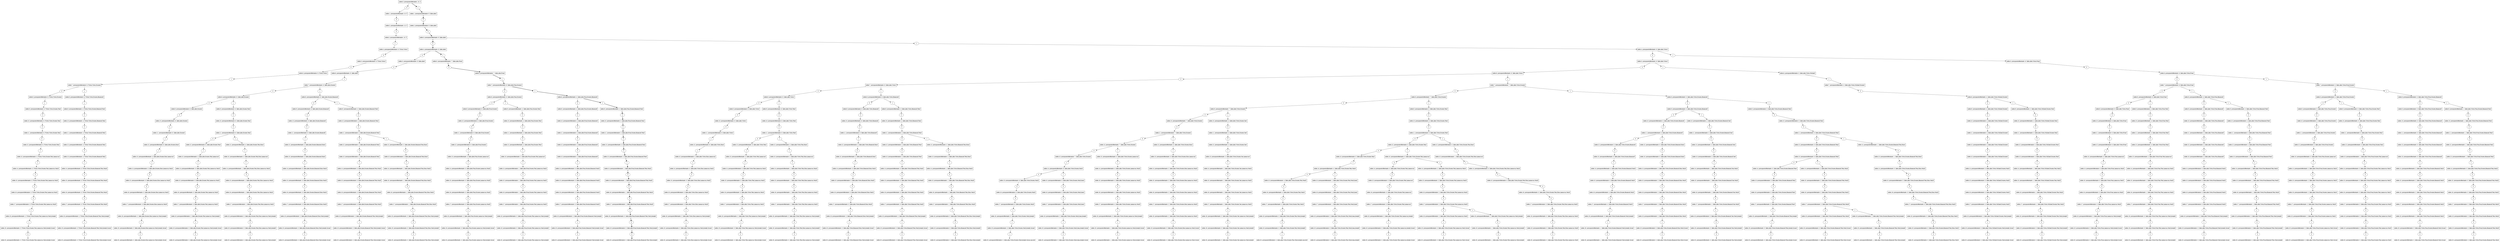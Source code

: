 digraph Matriz {  
 size="100,100"; 
    "39658" [shape=box, label="index:0, presupuestoRestante: 10, []"];
    "39658,0" [label=0];
    "39658" -> "39658,0";
    "39658,0" -> "24092";
    "24092" [shape=box, label="index:1, presupuestoRestante: 10, []"];
    "24092,0" [label=0];
    "24092" -> "24092,0";
    "24092,0" -> "21007";
    "21007" [shape=box, label="index:2, presupuestoRestante: 10, []"];
    "21007,0" [label=0];
    "21007" -> "21007,0";
    "21007,0" -> "16448";
    "16448" [shape=box, label="index:3, presupuestoRestante: 10, []"];
    "16448,1" [label=1];
    "16448" -> "16448,1";
    "16448,1" -> "16447";
    "16447" [shape=box, label="index:4, presupuestoRestante: 9, [Victor,Victor]"];
    "16447,0" [label=0];
    "16447" -> "16447,0";
    "16447,0" -> "14373";
    "14373" [shape=box, label="index:5, presupuestoRestante: 9, [Victor,Victor]"];
    "14373,0" [label=0];
    "14373" -> "14373,0";
    "14373,0" -> "13280";
    "13280" [shape=box, label="index:6, presupuestoRestante: 9, [Victor,Victor]"];
    "13280,1" [label=1];
    "13280" -> "13280,1";
    "13280,1" -> "13279";
    "13279" [shape=box, label="index:7, presupuestoRestante: 8, [Victor,Victor,Drazen]"];
    "13279,0" [label=0];
    "13279" -> "13279,0";
    "13279,0" -> "12797";
    "12797" [shape=box, label="index:8, presupuestoRestante: 8, [Victor,Victor,Drazen]"];
    "12797,1" [label=1];
    "12797" -> "12797,1";
    "12797,1" -> "12796";
    "12796" [shape=box, label="index:9, presupuestoRestante: 6, [Victor,Victor,Drazen,Toni]"];
    "12796,0" [label=0];
    "12796" -> "12796,0";
    "12796,0" -> "12721";
    "12721" [shape=box, label="index:10, presupuestoRestante: 6, [Victor,Victor,Drazen,Toni]"];
    "12721,0" [label=0];
    "12721" -> "12721,0";
    "12721,0" -> "12678";
    "12678" [shape=box, label="index:11, presupuestoRestante: 6, [Victor,Victor,Drazen,Toni]"];
    "12678,0" [label=0];
    "12678" -> "12678,0";
    "12678,0" -> "12601";
    "12601" [shape=box, label="index:12, presupuestoRestante: 6, [Victor,Victor,Drazen,Toni]"];
    "12601,1" [label=1];
    "12601" -> "12601,1";
    "12601,1" -> "12600";
    "12600" [shape=box, label="index:13, presupuestoRestante: 4, [Victor,Victor,Drazen,Toni,Lamarcus]"];
    "12600,1" [label=1];
    "12600" -> "12600,1";
    "12600,1" -> "12599";
    "12599" [shape=box, label="index:14, presupuestoRestante: 3, [Victor,Victor,Drazen,Toni,Lamarcus,Mark]"];
    "12599,0" [label=0];
    "12599" -> "12599,0";
    "12599,0" -> "12592";
    "12592" [shape=box, label="index:15, presupuestoRestante: 3, [Victor,Victor,Drazen,Toni,Lamarcus,Mark]"];
    "12592,0" [label=0];
    "12592" -> "12592,0";
    "12592,0" -> "12591";
    "12591" [shape=box, label="index:16, presupuestoRestante: 3, [Victor,Victor,Drazen,Toni,Lamarcus,Mark]"];
    "12591,0" [label=0];
    "12591" -> "12591,0";
    "12591,0" -> "12590";
    "12590" [shape=box, label="index:17, presupuestoRestante: 3, [Victor,Victor,Drazen,Toni,Lamarcus,Mark]"];
    "12590,1" [label=1];
    "12590" -> "12590,1";
    "12590,1" -> "12589";
    "12589" [shape=box, label="index:18, presupuestoRestante: 2, [Victor,Victor,Drazen,Toni,Lamarcus,Mark,Joseph]"];
    "12589,1" [label=1];
    "12589" -> "12589,1";
    "12589,1" -> "12588";
    "12588" [shape=box, label="index:19, presupuestoRestante: 0, [Victor,Victor,Drazen,Toni,Lamarcus,Mark,Joseph,Zoran]"];
    "12588,0" [label=0];
    "12588" -> "12588,0";
    "12588,0" -> "12587";
    "12587" [shape=box, style=dotted, label="index:20, presupuestoRestante: 0, [Victor,Victor,Drazen,Toni,Lamarcus,Mark,Joseph,Zoran]"];
    "13279,1" [label=1];
    "13279" -> "13279,1";
    "13279,1" -> "13278";
    "13278" [shape=box, label="index:8, presupuestoRestante: 6, [Victor,Victor,Drazen,Emanuel]"];
    "13278,1" [label=1];
    "13278" -> "13278,1";
    "13278,1" -> "13277";
    "13277" [shape=box, label="index:9, presupuestoRestante: 4, [Victor,Victor,Drazen,Emanuel,Toni]"];
    "13277,0" [label=0];
    "13277" -> "13277,0";
    "13277,0" -> "13255";
    "13255" [shape=box, label="index:10, presupuestoRestante: 4, [Victor,Victor,Drazen,Emanuel,Toni]"];
    "13255,0" [label=0];
    "13255" -> "13255,0";
    "13255,0" -> "13244";
    "13244" [shape=box, label="index:11, presupuestoRestante: 4, [Victor,Victor,Drazen,Emanuel,Toni]"];
    "13244,0" [label=0];
    "13244" -> "13244,0";
    "13244,0" -> "13211";
    "13211" [shape=box, label="index:12, presupuestoRestante: 4, [Victor,Victor,Drazen,Emanuel,Toni]"];
    "13211,0" [label=0];
    "13211" -> "13211,0";
    "13211,0" -> "13187";
    "13187" [shape=box, label="index:13, presupuestoRestante: 4, [Victor,Victor,Drazen,Emanuel,Toni]"];
    "13187,1" [label=1];
    "13187" -> "13187,1";
    "13187,1" -> "13186";
    "13186" [shape=box, label="index:14, presupuestoRestante: 3, [Victor,Victor,Drazen,Emanuel,Toni,Mark]"];
    "13186,0" [label=0];
    "13186" -> "13186,0";
    "13186,0" -> "13179";
    "13179" [shape=box, label="index:15, presupuestoRestante: 3, [Victor,Victor,Drazen,Emanuel,Toni,Mark]"];
    "13179,0" [label=0];
    "13179" -> "13179,0";
    "13179,0" -> "13178";
    "13178" [shape=box, label="index:16, presupuestoRestante: 3, [Victor,Victor,Drazen,Emanuel,Toni,Mark]"];
    "13178,0" [label=0];
    "13178" -> "13178,0";
    "13178,0" -> "13177";
    "13177" [shape=box, label="index:17, presupuestoRestante: 3, [Victor,Victor,Drazen,Emanuel,Toni,Mark]"];
    "13177,1" [label=1];
    "13177" -> "13177,1";
    "13177,1" -> "13176";
    "13176" [shape=box, label="index:18, presupuestoRestante: 2, [Victor,Victor,Drazen,Emanuel,Toni,Mark,Joseph]"];
    "13176,1" [label=1];
    "13176" -> "13176,1";
    "13176,1" -> "13175";
    "13175" [shape=box, label="index:19, presupuestoRestante: 0, [Victor,Victor,Drazen,Emanuel,Toni,Mark,Joseph,Zoran]"];
    "13175,0" [label=0];
    "13175" -> "13175,0";
    "13175,0" -> "13174";
    "13174" [shape=box, style=dotted, label="index:20, presupuestoRestante: 0, [Victor,Victor,Drazen,Emanuel,Toni,Mark,Joseph,Zoran]"];
    "39658,1" [label=1];
    "39658" -> "39658,1"[style=bold,arrowhead=dot];
    "39658,1" -> "39657"[style=bold,arrowhead=dot];
    "39657" [shape=box, label="index:1, presupuestoRestante: 9, [Alex,Alex]"];
    "39657,0" [label=0];
    "39657" -> "39657,0"[style=bold,arrowhead=dot];
    "39657,0" -> "37994"[style=bold,arrowhead=dot];
    "37994" [shape=box, label="index:2, presupuestoRestante: 9, [Alex,Alex]"];
    "37994,0" [label=0];
    "37994" -> "37994,0"[style=bold,arrowhead=dot];
    "37994,0" -> "35287"[style=bold,arrowhead=dot];
    "35287" [shape=box, label="index:3, presupuestoRestante: 9, [Alex,Alex]"];
    "35287,0" [label=0];
    "35287" -> "35287,0"[style=bold,arrowhead=dot];
    "35287,0" -> "30813"[style=bold,arrowhead=dot];
    "30813" [shape=box, label="index:4, presupuestoRestante: 9, [Alex,Alex]"];
    "30813,0" [label=0];
    "30813" -> "30813,0";
    "30813,0" -> "28739";
    "28739" [shape=box, label="index:5, presupuestoRestante: 9, [Alex,Alex]"];
    "28739,0" [label=0];
    "28739" -> "28739,0";
    "28739,0" -> "27646";
    "27646" [shape=box, label="index:6, presupuestoRestante: 9, [Alex,Alex]"];
    "27646,1" [label=1];
    "27646" -> "27646,1";
    "27646,1" -> "27645";
    "27645" [shape=box, label="index:7, presupuestoRestante: 8, [Alex,Alex,Drazen]"];
    "27645,0" [label=0];
    "27645" -> "27645,0";
    "27645,0" -> "27163";
    "27163" [shape=box, label="index:8, presupuestoRestante: 8, [Alex,Alex,Drazen]"];
    "27163,0" [label=0];
    "27163" -> "27163,0";
    "27163,0" -> "26824";
    "26824" [shape=box, label="index:9, presupuestoRestante: 8, [Alex,Alex,Drazen]"];
    "26824,0" [label=0];
    "26824" -> "26824,0";
    "26824,0" -> "26642";
    "26642" [shape=box, label="index:10, presupuestoRestante: 8, [Alex,Alex,Drazen]"];
    "26642,0" [label=0];
    "26642" -> "26642,0";
    "26642,0" -> "26532";
    "26532" [shape=box, label="index:11, presupuestoRestante: 8, [Alex,Alex,Drazen]"];
    "26532,1" [label=1];
    "26532" -> "26532,1";
    "26532,1" -> "26531";
    "26531" [shape=box, label="index:12, presupuestoRestante: 6, [Alex,Alex,Drazen,Dino]"];
    "26531,1" [label=1];
    "26531" -> "26531,1";
    "26531,1" -> "26530";
    "26530" [shape=box, label="index:13, presupuestoRestante: 4, [Alex,Alex,Drazen,Dino,Lamarcus]"];
    "26530,1" [label=1];
    "26530" -> "26530,1";
    "26530,1" -> "26529";
    "26529" [shape=box, label="index:14, presupuestoRestante: 3, [Alex,Alex,Drazen,Dino,Lamarcus,Mark]"];
    "26529,0" [label=0];
    "26529" -> "26529,0";
    "26529,0" -> "26522";
    "26522" [shape=box, label="index:15, presupuestoRestante: 3, [Alex,Alex,Drazen,Dino,Lamarcus,Mark]"];
    "26522,0" [label=0];
    "26522" -> "26522,0";
    "26522,0" -> "26521";
    "26521" [shape=box, label="index:16, presupuestoRestante: 3, [Alex,Alex,Drazen,Dino,Lamarcus,Mark]"];
    "26521,0" [label=0];
    "26521" -> "26521,0";
    "26521,0" -> "26520";
    "26520" [shape=box, label="index:17, presupuestoRestante: 3, [Alex,Alex,Drazen,Dino,Lamarcus,Mark]"];
    "26520,1" [label=1];
    "26520" -> "26520,1";
    "26520,1" -> "26519";
    "26519" [shape=box, label="index:18, presupuestoRestante: 2, [Alex,Alex,Drazen,Dino,Lamarcus,Mark,Joseph]"];
    "26519,1" [label=1];
    "26519" -> "26519,1";
    "26519,1" -> "26518";
    "26518" [shape=box, label="index:19, presupuestoRestante: 0, [Alex,Alex,Drazen,Dino,Lamarcus,Mark,Joseph,Zoran]"];
    "26518,0" [label=0];
    "26518" -> "26518,0";
    "26518,0" -> "26517";
    "26517" [shape=box, style=dotted, label="index:20, presupuestoRestante: 0, [Alex,Alex,Drazen,Dino,Lamarcus,Mark,Joseph,Zoran]"];
    "27163,1" [label=1];
    "27163" -> "27163,1";
    "27163,1" -> "27162";
    "27162" [shape=box, label="index:9, presupuestoRestante: 6, [Alex,Alex,Drazen,Toni]"];
    "27162,0" [label=0];
    "27162" -> "27162,0";
    "27162,0" -> "27087";
    "27087" [shape=box, label="index:10, presupuestoRestante: 6, [Alex,Alex,Drazen,Toni]"];
    "27087,0" [label=0];
    "27087" -> "27087,0";
    "27087,0" -> "27044";
    "27044" [shape=box, label="index:11, presupuestoRestante: 6, [Alex,Alex,Drazen,Toni]"];
    "27044,0" [label=0];
    "27044" -> "27044,0";
    "27044,0" -> "26967";
    "26967" [shape=box, label="index:12, presupuestoRestante: 6, [Alex,Alex,Drazen,Toni]"];
    "26967,1" [label=1];
    "26967" -> "26967,1";
    "26967,1" -> "26966";
    "26966" [shape=box, label="index:13, presupuestoRestante: 4, [Alex,Alex,Drazen,Toni,Lamarcus]"];
    "26966,1" [label=1];
    "26966" -> "26966,1";
    "26966,1" -> "26965";
    "26965" [shape=box, label="index:14, presupuestoRestante: 3, [Alex,Alex,Drazen,Toni,Lamarcus,Mark]"];
    "26965,0" [label=0];
    "26965" -> "26965,0";
    "26965,0" -> "26958";
    "26958" [shape=box, label="index:15, presupuestoRestante: 3, [Alex,Alex,Drazen,Toni,Lamarcus,Mark]"];
    "26958,0" [label=0];
    "26958" -> "26958,0";
    "26958,0" -> "26957";
    "26957" [shape=box, label="index:16, presupuestoRestante: 3, [Alex,Alex,Drazen,Toni,Lamarcus,Mark]"];
    "26957,0" [label=0];
    "26957" -> "26957,0";
    "26957,0" -> "26956";
    "26956" [shape=box, label="index:17, presupuestoRestante: 3, [Alex,Alex,Drazen,Toni,Lamarcus,Mark]"];
    "26956,1" [label=1];
    "26956" -> "26956,1";
    "26956,1" -> "26955";
    "26955" [shape=box, label="index:18, presupuestoRestante: 2, [Alex,Alex,Drazen,Toni,Lamarcus,Mark,Joseph]"];
    "26955,1" [label=1];
    "26955" -> "26955,1";
    "26955,1" -> "26954";
    "26954" [shape=box, label="index:19, presupuestoRestante: 0, [Alex,Alex,Drazen,Toni,Lamarcus,Mark,Joseph,Zoran]"];
    "26954,0" [label=0];
    "26954" -> "26954,0";
    "26954,0" -> "26953";
    "26953" [shape=box, style=dotted, label="index:20, presupuestoRestante: 0, [Alex,Alex,Drazen,Toni,Lamarcus,Mark,Joseph,Zoran]"];
    "27044,1" [label=1];
    "27044" -> "27044,1";
    "27044,1" -> "27043";
    "27043" [shape=box, label="index:12, presupuestoRestante: 4, [Alex,Alex,Drazen,Toni,Dino]"];
    "27043,1" [label=1];
    "27043" -> "27043,1";
    "27043,1" -> "27042";
    "27042" [shape=box, label="index:13, presupuestoRestante: 2, [Alex,Alex,Drazen,Toni,Dino,Lamarcus]"];
    "27042,1" [label=1];
    "27042" -> "27042,1";
    "27042,1" -> "27041";
    "27041" [shape=box, label="index:14, presupuestoRestante: 1, [Alex,Alex,Drazen,Toni,Dino,Lamarcus,Mark]"];
    "27041,0" [label=0];
    "27041" -> "27041,0";
    "27041,0" -> "27040";
    "27040" [shape=box, label="index:15, presupuestoRestante: 1, [Alex,Alex,Drazen,Toni,Dino,Lamarcus,Mark]"];
    "27040,0" [label=0];
    "27040" -> "27040,0";
    "27040,0" -> "27039";
    "27039" [shape=box, label="index:16, presupuestoRestante: 1, [Alex,Alex,Drazen,Toni,Dino,Lamarcus,Mark]"];
    "27039,0" [label=0];
    "27039" -> "27039,0";
    "27039,0" -> "27038";
    "27038" [shape=box, label="index:17, presupuestoRestante: 1, [Alex,Alex,Drazen,Toni,Dino,Lamarcus,Mark]"];
    "27038,1" [label=1];
    "27038" -> "27038,1";
    "27038,1" -> "27037";
    "27037" [shape=box, label="index:18, presupuestoRestante: 0, [Alex,Alex,Drazen,Toni,Dino,Lamarcus,Mark,Joseph]"];
    "27037,0" [label=0];
    "27037" -> "27037,0";
    "27037,0" -> "27036";
    "27036" [shape=box, label="index:19, presupuestoRestante: 0, [Alex,Alex,Drazen,Toni,Dino,Lamarcus,Mark,Joseph]"];
    "27036,0" [label=0];
    "27036" -> "27036,0";
    "27036,0" -> "27035";
    "27035" [shape=box, style=dotted, label="index:20, presupuestoRestante: 0, [Alex,Alex,Drazen,Toni,Dino,Lamarcus,Mark,Joseph]"];
    "27645,1" [label=1];
    "27645" -> "27645,1";
    "27645,1" -> "27644";
    "27644" [shape=box, label="index:8, presupuestoRestante: 6, [Alex,Alex,Drazen,Emanuel]"];
    "27644,0" [label=0];
    "27644" -> "27644,0";
    "27644,0" -> "27501";
    "27501" [shape=box, label="index:9, presupuestoRestante: 6, [Alex,Alex,Drazen,Emanuel]"];
    "27501,0" [label=0];
    "27501" -> "27501,0";
    "27501,0" -> "27426";
    "27426" [shape=box, label="index:10, presupuestoRestante: 6, [Alex,Alex,Drazen,Emanuel]"];
    "27426,0" [label=0];
    "27426" -> "27426,0";
    "27426,0" -> "27383";
    "27383" [shape=box, label="index:11, presupuestoRestante: 6, [Alex,Alex,Drazen,Emanuel]"];
    "27383,1" [label=1];
    "27383" -> "27383,1";
    "27383,1" -> "27382";
    "27382" [shape=box, label="index:12, presupuestoRestante: 4, [Alex,Alex,Drazen,Emanuel,Dino]"];
    "27382,0" [label=0];
    "27382" -> "27382,0";
    "27382,0" -> "27358";
    "27358" [shape=box, label="index:13, presupuestoRestante: 4, [Alex,Alex,Drazen,Emanuel,Dino]"];
    "27358,1" [label=1];
    "27358" -> "27358,1";
    "27358,1" -> "27357";
    "27357" [shape=box, label="index:14, presupuestoRestante: 3, [Alex,Alex,Drazen,Emanuel,Dino,Mark]"];
    "27357,0" [label=0];
    "27357" -> "27357,0";
    "27357,0" -> "27350";
    "27350" [shape=box, label="index:15, presupuestoRestante: 3, [Alex,Alex,Drazen,Emanuel,Dino,Mark]"];
    "27350,0" [label=0];
    "27350" -> "27350,0";
    "27350,0" -> "27349";
    "27349" [shape=box, label="index:16, presupuestoRestante: 3, [Alex,Alex,Drazen,Emanuel,Dino,Mark]"];
    "27349,0" [label=0];
    "27349" -> "27349,0";
    "27349,0" -> "27348";
    "27348" [shape=box, label="index:17, presupuestoRestante: 3, [Alex,Alex,Drazen,Emanuel,Dino,Mark]"];
    "27348,1" [label=1];
    "27348" -> "27348,1";
    "27348,1" -> "27347";
    "27347" [shape=box, label="index:18, presupuestoRestante: 2, [Alex,Alex,Drazen,Emanuel,Dino,Mark,Joseph]"];
    "27347,1" [label=1];
    "27347" -> "27347,1";
    "27347,1" -> "27346";
    "27346" [shape=box, label="index:19, presupuestoRestante: 0, [Alex,Alex,Drazen,Emanuel,Dino,Mark,Joseph,Zoran]"];
    "27346,0" [label=0];
    "27346" -> "27346,0";
    "27346,0" -> "27345";
    "27345" [shape=box, style=dotted, label="index:20, presupuestoRestante: 0, [Alex,Alex,Drazen,Emanuel,Dino,Mark,Joseph,Zoran]"];
    "27644,1" [label=1];
    "27644" -> "27644,1";
    "27644,1" -> "27643";
    "27643" [shape=box, label="index:9, presupuestoRestante: 4, [Alex,Alex,Drazen,Emanuel,Toni]"];
    "27643,0" [label=0];
    "27643" -> "27643,0";
    "27643,0" -> "27621";
    "27621" [shape=box, label="index:10, presupuestoRestante: 4, [Alex,Alex,Drazen,Emanuel,Toni]"];
    "27621,0" [label=0];
    "27621" -> "27621,0";
    "27621,0" -> "27610";
    "27610" [shape=box, label="index:11, presupuestoRestante: 4, [Alex,Alex,Drazen,Emanuel,Toni]"];
    "27610,0" [label=0];
    "27610" -> "27610,0";
    "27610,0" -> "27577";
    "27577" [shape=box, label="index:12, presupuestoRestante: 4, [Alex,Alex,Drazen,Emanuel,Toni]"];
    "27577,0" [label=0];
    "27577" -> "27577,0";
    "27577,0" -> "27553";
    "27553" [shape=box, label="index:13, presupuestoRestante: 4, [Alex,Alex,Drazen,Emanuel,Toni]"];
    "27553,1" [label=1];
    "27553" -> "27553,1";
    "27553,1" -> "27552";
    "27552" [shape=box, label="index:14, presupuestoRestante: 3, [Alex,Alex,Drazen,Emanuel,Toni,Mark]"];
    "27552,0" [label=0];
    "27552" -> "27552,0";
    "27552,0" -> "27545";
    "27545" [shape=box, label="index:15, presupuestoRestante: 3, [Alex,Alex,Drazen,Emanuel,Toni,Mark]"];
    "27545,0" [label=0];
    "27545" -> "27545,0";
    "27545,0" -> "27544";
    "27544" [shape=box, label="index:16, presupuestoRestante: 3, [Alex,Alex,Drazen,Emanuel,Toni,Mark]"];
    "27544,0" [label=0];
    "27544" -> "27544,0";
    "27544,0" -> "27543";
    "27543" [shape=box, label="index:17, presupuestoRestante: 3, [Alex,Alex,Drazen,Emanuel,Toni,Mark]"];
    "27543,1" [label=1];
    "27543" -> "27543,1";
    "27543,1" -> "27542";
    "27542" [shape=box, label="index:18, presupuestoRestante: 2, [Alex,Alex,Drazen,Emanuel,Toni,Mark,Joseph]"];
    "27542,1" [label=1];
    "27542" -> "27542,1";
    "27542,1" -> "27541";
    "27541" [shape=box, label="index:19, presupuestoRestante: 0, [Alex,Alex,Drazen,Emanuel,Toni,Mark,Joseph,Zoran]"];
    "27541,0" [label=0];
    "27541" -> "27541,0";
    "27541,0" -> "27540";
    "27540" [shape=box, style=dotted, label="index:20, presupuestoRestante: 0, [Alex,Alex,Drazen,Emanuel,Toni,Mark,Joseph,Zoran]"];
    "27610,1" [label=1];
    "27610" -> "27610,1";
    "27610,1" -> "27609";
    "27609" [shape=box, label="index:12, presupuestoRestante: 2, [Alex,Alex,Drazen,Emanuel,Toni,Dino]"];
    "27609,0" [label=0];
    "27609" -> "27609,0";
    "27609,0" -> "27600";
    "27600" [shape=box, label="index:13, presupuestoRestante: 2, [Alex,Alex,Drazen,Emanuel,Toni,Dino]"];
    "27600,1" [label=1];
    "27600" -> "27600,1";
    "27600,1" -> "27599";
    "27599" [shape=box, label="index:14, presupuestoRestante: 1, [Alex,Alex,Drazen,Emanuel,Toni,Dino,Mark]"];
    "27599,0" [label=0];
    "27599" -> "27599,0";
    "27599,0" -> "27598";
    "27598" [shape=box, label="index:15, presupuestoRestante: 1, [Alex,Alex,Drazen,Emanuel,Toni,Dino,Mark]"];
    "27598,0" [label=0];
    "27598" -> "27598,0";
    "27598,0" -> "27597";
    "27597" [shape=box, label="index:16, presupuestoRestante: 1, [Alex,Alex,Drazen,Emanuel,Toni,Dino,Mark]"];
    "27597,0" [label=0];
    "27597" -> "27597,0";
    "27597,0" -> "27596";
    "27596" [shape=box, label="index:17, presupuestoRestante: 1, [Alex,Alex,Drazen,Emanuel,Toni,Dino,Mark]"];
    "27596,1" [label=1];
    "27596" -> "27596,1";
    "27596,1" -> "27595";
    "27595" [shape=box, label="index:18, presupuestoRestante: 0, [Alex,Alex,Drazen,Emanuel,Toni,Dino,Mark,Joseph]"];
    "27595,0" [label=0];
    "27595" -> "27595,0";
    "27595,0" -> "27594";
    "27594" [shape=box, label="index:19, presupuestoRestante: 0, [Alex,Alex,Drazen,Emanuel,Toni,Dino,Mark,Joseph]"];
    "27594,0" [label=0];
    "27594" -> "27594,0";
    "27594,0" -> "27593";
    "27593" [shape=box, style=dotted, label="index:20, presupuestoRestante: 0, [Alex,Alex,Drazen,Emanuel,Toni,Dino,Mark,Joseph]"];
    "30813,1" [label=1];
    "30813" -> "30813,1"[style=bold,arrowhead=dot];
    "30813,1" -> "30812"[style=bold,arrowhead=dot];
    "30812" [shape=box, label="index:5, presupuestoRestante: 7, [Alex,Alex,Fran]"];
    "30812,0" [label=0];
    "30812" -> "30812,0"[style=bold,arrowhead=dot];
    "30812,0" -> "30432"[style=bold,arrowhead=dot];
    "30432" [shape=box, label="index:6, presupuestoRestante: 7, [Alex,Alex,Fran]"];
    "30432,1" [label=1];
    "30432" -> "30432,1"[style=bold,arrowhead=dot];
    "30432,1" -> "30431"[style=bold,arrowhead=dot];
    "30431" [shape=box, label="index:7, presupuestoRestante: 6, [Alex,Alex,Fran,Drazen]"];
    "30431,0" [label=0];
    "30431" -> "30431,0";
    "30431,0" -> "30243";
    "30243" [shape=box, label="index:8, presupuestoRestante: 6, [Alex,Alex,Fran,Drazen]"];
    "30243,0" [label=0];
    "30243" -> "30243,0";
    "30243,0" -> "30100";
    "30100" [shape=box, label="index:9, presupuestoRestante: 6, [Alex,Alex,Fran,Drazen]"];
    "30100,0" [label=0];
    "30100" -> "30100,0";
    "30100,0" -> "30025";
    "30025" [shape=box, label="index:10, presupuestoRestante: 6, [Alex,Alex,Fran,Drazen]"];
    "30025,0" [label=0];
    "30025" -> "30025,0";
    "30025,0" -> "29982";
    "29982" [shape=box, label="index:11, presupuestoRestante: 6, [Alex,Alex,Fran,Drazen]"];
    "29982,0" [label=0];
    "29982" -> "29982,0";
    "29982,0" -> "29905";
    "29905" [shape=box, label="index:12, presupuestoRestante: 6, [Alex,Alex,Fran,Drazen]"];
    "29905,1" [label=1];
    "29905" -> "29905,1";
    "29905,1" -> "29904";
    "29904" [shape=box, label="index:13, presupuestoRestante: 4, [Alex,Alex,Fran,Drazen,Lamarcus]"];
    "29904,1" [label=1];
    "29904" -> "29904,1";
    "29904,1" -> "29903";
    "29903" [shape=box, label="index:14, presupuestoRestante: 3, [Alex,Alex,Fran,Drazen,Lamarcus,Mark]"];
    "29903,0" [label=0];
    "29903" -> "29903,0";
    "29903,0" -> "29896";
    "29896" [shape=box, label="index:15, presupuestoRestante: 3, [Alex,Alex,Fran,Drazen,Lamarcus,Mark]"];
    "29896,0" [label=0];
    "29896" -> "29896,0";
    "29896,0" -> "29895";
    "29895" [shape=box, label="index:16, presupuestoRestante: 3, [Alex,Alex,Fran,Drazen,Lamarcus,Mark]"];
    "29895,0" [label=0];
    "29895" -> "29895,0";
    "29895,0" -> "29894";
    "29894" [shape=box, label="index:17, presupuestoRestante: 3, [Alex,Alex,Fran,Drazen,Lamarcus,Mark]"];
    "29894,1" [label=1];
    "29894" -> "29894,1";
    "29894,1" -> "29893";
    "29893" [shape=box, label="index:18, presupuestoRestante: 2, [Alex,Alex,Fran,Drazen,Lamarcus,Mark,Joseph]"];
    "29893,1" [label=1];
    "29893" -> "29893,1";
    "29893,1" -> "29892";
    "29892" [shape=box, label="index:19, presupuestoRestante: 0, [Alex,Alex,Fran,Drazen,Lamarcus,Mark,Joseph,Zoran]"];
    "29892,0" [label=0];
    "29892" -> "29892,0";
    "29892,0" -> "29891";
    "29891" [shape=box, style=dotted, label="index:20, presupuestoRestante: 0, [Alex,Alex,Fran,Drazen,Lamarcus,Mark,Joseph,Zoran]"];
    "30243,1" [label=1];
    "30243" -> "30243,1";
    "30243,1" -> "30242";
    "30242" [shape=box, label="index:9, presupuestoRestante: 4, [Alex,Alex,Fran,Drazen,Toni]"];
    "30242,0" [label=0];
    "30242" -> "30242,0";
    "30242,0" -> "30220";
    "30220" [shape=box, label="index:10, presupuestoRestante: 4, [Alex,Alex,Fran,Drazen,Toni]"];
    "30220,0" [label=0];
    "30220" -> "30220,0";
    "30220,0" -> "30209";
    "30209" [shape=box, label="index:11, presupuestoRestante: 4, [Alex,Alex,Fran,Drazen,Toni]"];
    "30209,0" [label=0];
    "30209" -> "30209,0";
    "30209,0" -> "30176";
    "30176" [shape=box, label="index:12, presupuestoRestante: 4, [Alex,Alex,Fran,Drazen,Toni]"];
    "30176,1" [label=1];
    "30176" -> "30176,1";
    "30176,1" -> "30175";
    "30175" [shape=box, label="index:13, presupuestoRestante: 2, [Alex,Alex,Fran,Drazen,Toni,Lamarcus]"];
    "30175,1" [label=1];
    "30175" -> "30175,1";
    "30175,1" -> "30174";
    "30174" [shape=box, label="index:14, presupuestoRestante: 1, [Alex,Alex,Fran,Drazen,Toni,Lamarcus,Mark]"];
    "30174,0" [label=0];
    "30174" -> "30174,0";
    "30174,0" -> "30173";
    "30173" [shape=box, label="index:15, presupuestoRestante: 1, [Alex,Alex,Fran,Drazen,Toni,Lamarcus,Mark]"];
    "30173,0" [label=0];
    "30173" -> "30173,0";
    "30173,0" -> "30172";
    "30172" [shape=box, label="index:16, presupuestoRestante: 1, [Alex,Alex,Fran,Drazen,Toni,Lamarcus,Mark]"];
    "30172,0" [label=0];
    "30172" -> "30172,0";
    "30172,0" -> "30171";
    "30171" [shape=box, label="index:17, presupuestoRestante: 1, [Alex,Alex,Fran,Drazen,Toni,Lamarcus,Mark]"];
    "30171,1" [label=1];
    "30171" -> "30171,1";
    "30171,1" -> "30170";
    "30170" [shape=box, label="index:18, presupuestoRestante: 0, [Alex,Alex,Fran,Drazen,Toni,Lamarcus,Mark,Joseph]"];
    "30170,0" [label=0];
    "30170" -> "30170,0";
    "30170,0" -> "30169";
    "30169" [shape=box, label="index:19, presupuestoRestante: 0, [Alex,Alex,Fran,Drazen,Toni,Lamarcus,Mark,Joseph]"];
    "30169,0" [label=0];
    "30169" -> "30169,0";
    "30169,0" -> "30168";
    "30168" [shape=box, style=dotted, label="index:20, presupuestoRestante: 0, [Alex,Alex,Fran,Drazen,Toni,Lamarcus,Mark,Joseph]"];
    "30431,1" [label=1];
    "30431" -> "30431,1"[style=bold,arrowhead=dot];
    "30431,1" -> "30430"[style=bold,arrowhead=dot];
    "30430" [shape=box, label="index:8, presupuestoRestante: 4, [Alex,Alex,Fran,Drazen,Emanuel]"];
    "30430,0" [label=0];
    "30430" -> "30430,0";
    "30430,0" -> "30385";
    "30385" [shape=box, label="index:9, presupuestoRestante: 4, [Alex,Alex,Fran,Drazen,Emanuel]"];
    "30385,0" [label=0];
    "30385" -> "30385,0";
    "30385,0" -> "30363";
    "30363" [shape=box, label="index:10, presupuestoRestante: 4, [Alex,Alex,Fran,Drazen,Emanuel]"];
    "30363,0" [label=0];
    "30363" -> "30363,0";
    "30363,0" -> "30352";
    "30352" [shape=box, label="index:11, presupuestoRestante: 4, [Alex,Alex,Fran,Drazen,Emanuel]"];
    "30352,0" [label=0];
    "30352" -> "30352,0";
    "30352,0" -> "30319";
    "30319" [shape=box, label="index:12, presupuestoRestante: 4, [Alex,Alex,Fran,Drazen,Emanuel]"];
    "30319,0" [label=0];
    "30319" -> "30319,0";
    "30319,0" -> "30295";
    "30295" [shape=box, label="index:13, presupuestoRestante: 4, [Alex,Alex,Fran,Drazen,Emanuel]"];
    "30295,1" [label=1];
    "30295" -> "30295,1";
    "30295,1" -> "30294";
    "30294" [shape=box, label="index:14, presupuestoRestante: 3, [Alex,Alex,Fran,Drazen,Emanuel,Mark]"];
    "30294,0" [label=0];
    "30294" -> "30294,0";
    "30294,0" -> "30287";
    "30287" [shape=box, label="index:15, presupuestoRestante: 3, [Alex,Alex,Fran,Drazen,Emanuel,Mark]"];
    "30287,0" [label=0];
    "30287" -> "30287,0";
    "30287,0" -> "30286";
    "30286" [shape=box, label="index:16, presupuestoRestante: 3, [Alex,Alex,Fran,Drazen,Emanuel,Mark]"];
    "30286,0" [label=0];
    "30286" -> "30286,0";
    "30286,0" -> "30285";
    "30285" [shape=box, label="index:17, presupuestoRestante: 3, [Alex,Alex,Fran,Drazen,Emanuel,Mark]"];
    "30285,1" [label=1];
    "30285" -> "30285,1";
    "30285,1" -> "30284";
    "30284" [shape=box, label="index:18, presupuestoRestante: 2, [Alex,Alex,Fran,Drazen,Emanuel,Mark,Joseph]"];
    "30284,1" [label=1];
    "30284" -> "30284,1";
    "30284,1" -> "30283";
    "30283" [shape=box, label="index:19, presupuestoRestante: 0, [Alex,Alex,Fran,Drazen,Emanuel,Mark,Joseph,Zoran]"];
    "30283,0" [label=0];
    "30283" -> "30283,0";
    "30283,0" -> "30282";
    "30282" [shape=box, style=dotted, label="index:20, presupuestoRestante: 0, [Alex,Alex,Fran,Drazen,Emanuel,Mark,Joseph,Zoran]"];
    "30430,1" [label=1];
    "30430" -> "30430,1"[style=bold,arrowhead=dot];
    "30430,1" -> "30429"[style=bold,arrowhead=dot];
    "30429" [shape=box, label="index:9, presupuestoRestante: 2, [Alex,Alex,Fran,Drazen,Emanuel,Toni]"];
    "30429,0" [label=0];
    "30429" -> "30429,0"[style=bold,arrowhead=dot];
    "30429,0" -> "30428"[style=bold,arrowhead=dot];
    "30428" [shape=box, label="index:10, presupuestoRestante: 2, [Alex,Alex,Fran,Drazen,Emanuel,Toni]"];
    "30428,0" [label=0];
    "30428" -> "30428,0"[style=bold,arrowhead=dot];
    "30428,0" -> "30427"[style=bold,arrowhead=dot];
    "30427" [shape=box, label="index:11, presupuestoRestante: 2, [Alex,Alex,Fran,Drazen,Emanuel,Toni]"];
    "30427,0" [label=0];
    "30427" -> "30427,0"[style=bold,arrowhead=dot];
    "30427,0" -> "30417"[style=bold,arrowhead=dot];
    "30417" [shape=box, label="index:12, presupuestoRestante: 2, [Alex,Alex,Fran,Drazen,Emanuel,Toni]"];
    "30417,0" [label=0];
    "30417" -> "30417,0"[style=bold,arrowhead=dot];
    "30417,0" -> "30408"[style=bold,arrowhead=dot];
    "30408" [shape=box, label="index:13, presupuestoRestante: 2, [Alex,Alex,Fran,Drazen,Emanuel,Toni]"];
    "30408,1" [label=1];
    "30408" -> "30408,1"[style=bold,arrowhead=dot];
    "30408,1" -> "30407"[style=bold,arrowhead=dot];
    "30407" [shape=box, label="index:14, presupuestoRestante: 1, [Alex,Alex,Fran,Drazen,Emanuel,Toni,Mark]"];
    "30407,0" [label=0];
    "30407" -> "30407,0"[style=bold,arrowhead=dot];
    "30407,0" -> "30406"[style=bold,arrowhead=dot];
    "30406" [shape=box, label="index:15, presupuestoRestante: 1, [Alex,Alex,Fran,Drazen,Emanuel,Toni,Mark]"];
    "30406,0" [label=0];
    "30406" -> "30406,0"[style=bold,arrowhead=dot];
    "30406,0" -> "30405"[style=bold,arrowhead=dot];
    "30405" [shape=box, label="index:16, presupuestoRestante: 1, [Alex,Alex,Fran,Drazen,Emanuel,Toni,Mark]"];
    "30405,0" [label=0];
    "30405" -> "30405,0"[style=bold,arrowhead=dot];
    "30405,0" -> "30404"[style=bold,arrowhead=dot];
    "30404" [shape=box, label="index:17, presupuestoRestante: 1, [Alex,Alex,Fran,Drazen,Emanuel,Toni,Mark]"];
    "30404,1" [label=1];
    "30404" -> "30404,1"[style=bold,arrowhead=dot];
    "30404,1" -> "30403"[style=bold,arrowhead=dot];
    "30403" [shape=box, label="index:18, presupuestoRestante: 0, [Alex,Alex,Fran,Drazen,Emanuel,Toni,Mark,Joseph]"];
    "30403,0" [label=0];
    "30403" -> "30403,0"[style=bold,arrowhead=dot];
    "30403,0" -> "30402"[style=bold,arrowhead=dot];
    "30402" [shape=box, label="index:19, presupuestoRestante: 0, [Alex,Alex,Fran,Drazen,Emanuel,Toni,Mark,Joseph]"];
    "30402,0" [label=0];
    "30402" -> "30402,0"[style=bold,arrowhead=dot];
    "30402,0" -> "30401"[style=bold,arrowhead=dot];
    "30401" [shape=box, style=dotted, label="index:20, presupuestoRestante: 0, [Alex,Alex,Fran,Drazen,Emanuel,Toni,Mark,Joseph]"];
    "35287,1" [label=1];
    "35287" -> "35287,1";
    "35287,1" -> "35286";
    "35286" [shape=box, label="index:4, presupuestoRestante: 8, [Alex,Alex,Victor]"];
    "35286,0" [label=0];
    "35286" -> "35286,0";
    "35286,0" -> "33987";
    "33987" [shape=box, label="index:5, presupuestoRestante: 8, [Alex,Alex,Victor]"];
    "33987,0" [label=0];
    "33987" -> "33987,0";
    "33987,0" -> "33318";
    "33318" [shape=box, label="index:6, presupuestoRestante: 8, [Alex,Alex,Victor]"];
    "33318,0" [label=0];
    "33318" -> "33318,0";
    "33318,0" -> "32294";
    "32294" [shape=box, label="index:7, presupuestoRestante: 8, [Alex,Alex,Victor]"];
    "32294,0" [label=0];
    "32294" -> "32294,0";
    "32294,0" -> "31812";
    "31812" [shape=box, label="index:8, presupuestoRestante: 8, [Alex,Alex,Victor]"];
    "31812,0" [label=0];
    "31812" -> "31812,0";
    "31812,0" -> "31473";
    "31473" [shape=box, label="index:9, presupuestoRestante: 8, [Alex,Alex,Victor]"];
    "31473,0" [label=0];
    "31473" -> "31473,0";
    "31473,0" -> "31291";
    "31291" [shape=box, label="index:10, presupuestoRestante: 8, [Alex,Alex,Victor]"];
    "31291,0" [label=0];
    "31291" -> "31291,0";
    "31291,0" -> "31181";
    "31181" [shape=box, label="index:11, presupuestoRestante: 8, [Alex,Alex,Victor]"];
    "31181,1" [label=1];
    "31181" -> "31181,1";
    "31181,1" -> "31180";
    "31180" [shape=box, label="index:12, presupuestoRestante: 6, [Alex,Alex,Victor,Dino]"];
    "31180,1" [label=1];
    "31180" -> "31180,1";
    "31180,1" -> "31179";
    "31179" [shape=box, label="index:13, presupuestoRestante: 4, [Alex,Alex,Victor,Dino,Lamarcus]"];
    "31179,1" [label=1];
    "31179" -> "31179,1";
    "31179,1" -> "31178";
    "31178" [shape=box, label="index:14, presupuestoRestante: 3, [Alex,Alex,Victor,Dino,Lamarcus,Mark]"];
    "31178,0" [label=0];
    "31178" -> "31178,0";
    "31178,0" -> "31171";
    "31171" [shape=box, label="index:15, presupuestoRestante: 3, [Alex,Alex,Victor,Dino,Lamarcus,Mark]"];
    "31171,0" [label=0];
    "31171" -> "31171,0";
    "31171,0" -> "31170";
    "31170" [shape=box, label="index:16, presupuestoRestante: 3, [Alex,Alex,Victor,Dino,Lamarcus,Mark]"];
    "31170,0" [label=0];
    "31170" -> "31170,0";
    "31170,0" -> "31169";
    "31169" [shape=box, label="index:17, presupuestoRestante: 3, [Alex,Alex,Victor,Dino,Lamarcus,Mark]"];
    "31169,1" [label=1];
    "31169" -> "31169,1";
    "31169,1" -> "31168";
    "31168" [shape=box, label="index:18, presupuestoRestante: 2, [Alex,Alex,Victor,Dino,Lamarcus,Mark,Joseph]"];
    "31168,1" [label=1];
    "31168" -> "31168,1";
    "31168,1" -> "31167";
    "31167" [shape=box, label="index:19, presupuestoRestante: 0, [Alex,Alex,Victor,Dino,Lamarcus,Mark,Joseph,Zoran]"];
    "31167,0" [label=0];
    "31167" -> "31167,0";
    "31167,0" -> "31166";
    "31166" [shape=box, style=dotted, label="index:20, presupuestoRestante: 0, [Alex,Alex,Victor,Dino,Lamarcus,Mark,Joseph,Zoran]"];
    "31812,1" [label=1];
    "31812" -> "31812,1";
    "31812,1" -> "31811";
    "31811" [shape=box, label="index:9, presupuestoRestante: 6, [Alex,Alex,Victor,Toni]"];
    "31811,0" [label=0];
    "31811" -> "31811,0";
    "31811,0" -> "31736";
    "31736" [shape=box, label="index:10, presupuestoRestante: 6, [Alex,Alex,Victor,Toni]"];
    "31736,0" [label=0];
    "31736" -> "31736,0";
    "31736,0" -> "31693";
    "31693" [shape=box, label="index:11, presupuestoRestante: 6, [Alex,Alex,Victor,Toni]"];
    "31693,0" [label=0];
    "31693" -> "31693,0";
    "31693,0" -> "31616";
    "31616" [shape=box, label="index:12, presupuestoRestante: 6, [Alex,Alex,Victor,Toni]"];
    "31616,1" [label=1];
    "31616" -> "31616,1";
    "31616,1" -> "31615";
    "31615" [shape=box, label="index:13, presupuestoRestante: 4, [Alex,Alex,Victor,Toni,Lamarcus]"];
    "31615,1" [label=1];
    "31615" -> "31615,1";
    "31615,1" -> "31614";
    "31614" [shape=box, label="index:14, presupuestoRestante: 3, [Alex,Alex,Victor,Toni,Lamarcus,Mark]"];
    "31614,0" [label=0];
    "31614" -> "31614,0";
    "31614,0" -> "31607";
    "31607" [shape=box, label="index:15, presupuestoRestante: 3, [Alex,Alex,Victor,Toni,Lamarcus,Mark]"];
    "31607,0" [label=0];
    "31607" -> "31607,0";
    "31607,0" -> "31606";
    "31606" [shape=box, label="index:16, presupuestoRestante: 3, [Alex,Alex,Victor,Toni,Lamarcus,Mark]"];
    "31606,0" [label=0];
    "31606" -> "31606,0";
    "31606,0" -> "31605";
    "31605" [shape=box, label="index:17, presupuestoRestante: 3, [Alex,Alex,Victor,Toni,Lamarcus,Mark]"];
    "31605,1" [label=1];
    "31605" -> "31605,1";
    "31605,1" -> "31604";
    "31604" [shape=box, label="index:18, presupuestoRestante: 2, [Alex,Alex,Victor,Toni,Lamarcus,Mark,Joseph]"];
    "31604,1" [label=1];
    "31604" -> "31604,1";
    "31604,1" -> "31603";
    "31603" [shape=box, label="index:19, presupuestoRestante: 0, [Alex,Alex,Victor,Toni,Lamarcus,Mark,Joseph,Zoran]"];
    "31603,0" [label=0];
    "31603" -> "31603,0";
    "31603,0" -> "31602";
    "31602" [shape=box, style=dotted, label="index:20, presupuestoRestante: 0, [Alex,Alex,Victor,Toni,Lamarcus,Mark,Joseph,Zoran]"];
    "31693,1" [label=1];
    "31693" -> "31693,1";
    "31693,1" -> "31692";
    "31692" [shape=box, label="index:12, presupuestoRestante: 4, [Alex,Alex,Victor,Toni,Dino]"];
    "31692,1" [label=1];
    "31692" -> "31692,1";
    "31692,1" -> "31691";
    "31691" [shape=box, label="index:13, presupuestoRestante: 2, [Alex,Alex,Victor,Toni,Dino,Lamarcus]"];
    "31691,1" [label=1];
    "31691" -> "31691,1";
    "31691,1" -> "31690";
    "31690" [shape=box, label="index:14, presupuestoRestante: 1, [Alex,Alex,Victor,Toni,Dino,Lamarcus,Mark]"];
    "31690,0" [label=0];
    "31690" -> "31690,0";
    "31690,0" -> "31689";
    "31689" [shape=box, label="index:15, presupuestoRestante: 1, [Alex,Alex,Victor,Toni,Dino,Lamarcus,Mark]"];
    "31689,0" [label=0];
    "31689" -> "31689,0";
    "31689,0" -> "31688";
    "31688" [shape=box, label="index:16, presupuestoRestante: 1, [Alex,Alex,Victor,Toni,Dino,Lamarcus,Mark]"];
    "31688,0" [label=0];
    "31688" -> "31688,0";
    "31688,0" -> "31687";
    "31687" [shape=box, label="index:17, presupuestoRestante: 1, [Alex,Alex,Victor,Toni,Dino,Lamarcus,Mark]"];
    "31687,1" [label=1];
    "31687" -> "31687,1";
    "31687,1" -> "31686";
    "31686" [shape=box, label="index:18, presupuestoRestante: 0, [Alex,Alex,Victor,Toni,Dino,Lamarcus,Mark,Joseph]"];
    "31686,0" [label=0];
    "31686" -> "31686,0";
    "31686,0" -> "31685";
    "31685" [shape=box, label="index:19, presupuestoRestante: 0, [Alex,Alex,Victor,Toni,Dino,Lamarcus,Mark,Joseph]"];
    "31685,0" [label=0];
    "31685" -> "31685,0";
    "31685,0" -> "31684";
    "31684" [shape=box, style=dotted, label="index:20, presupuestoRestante: 0, [Alex,Alex,Victor,Toni,Dino,Lamarcus,Mark,Joseph]"];
    "32294,1" [label=1];
    "32294" -> "32294,1";
    "32294,1" -> "32293";
    "32293" [shape=box, label="index:8, presupuestoRestante: 6, [Alex,Alex,Victor,Emanuel]"];
    "32293,0" [label=0];
    "32293" -> "32293,0";
    "32293,0" -> "32150";
    "32150" [shape=box, label="index:9, presupuestoRestante: 6, [Alex,Alex,Victor,Emanuel]"];
    "32150,0" [label=0];
    "32150" -> "32150,0";
    "32150,0" -> "32075";
    "32075" [shape=box, label="index:10, presupuestoRestante: 6, [Alex,Alex,Victor,Emanuel]"];
    "32075,0" [label=0];
    "32075" -> "32075,0";
    "32075,0" -> "32032";
    "32032" [shape=box, label="index:11, presupuestoRestante: 6, [Alex,Alex,Victor,Emanuel]"];
    "32032,1" [label=1];
    "32032" -> "32032,1";
    "32032,1" -> "32031";
    "32031" [shape=box, label="index:12, presupuestoRestante: 4, [Alex,Alex,Victor,Emanuel,Dino]"];
    "32031,0" [label=0];
    "32031" -> "32031,0";
    "32031,0" -> "32007";
    "32007" [shape=box, label="index:13, presupuestoRestante: 4, [Alex,Alex,Victor,Emanuel,Dino]"];
    "32007,1" [label=1];
    "32007" -> "32007,1";
    "32007,1" -> "32006";
    "32006" [shape=box, label="index:14, presupuestoRestante: 3, [Alex,Alex,Victor,Emanuel,Dino,Mark]"];
    "32006,0" [label=0];
    "32006" -> "32006,0";
    "32006,0" -> "31999";
    "31999" [shape=box, label="index:15, presupuestoRestante: 3, [Alex,Alex,Victor,Emanuel,Dino,Mark]"];
    "31999,0" [label=0];
    "31999" -> "31999,0";
    "31999,0" -> "31998";
    "31998" [shape=box, label="index:16, presupuestoRestante: 3, [Alex,Alex,Victor,Emanuel,Dino,Mark]"];
    "31998,0" [label=0];
    "31998" -> "31998,0";
    "31998,0" -> "31997";
    "31997" [shape=box, label="index:17, presupuestoRestante: 3, [Alex,Alex,Victor,Emanuel,Dino,Mark]"];
    "31997,1" [label=1];
    "31997" -> "31997,1";
    "31997,1" -> "31996";
    "31996" [shape=box, label="index:18, presupuestoRestante: 2, [Alex,Alex,Victor,Emanuel,Dino,Mark,Joseph]"];
    "31996,1" [label=1];
    "31996" -> "31996,1";
    "31996,1" -> "31995";
    "31995" [shape=box, label="index:19, presupuestoRestante: 0, [Alex,Alex,Victor,Emanuel,Dino,Mark,Joseph,Zoran]"];
    "31995,0" [label=0];
    "31995" -> "31995,0";
    "31995,0" -> "31994";
    "31994" [shape=box, style=dotted, label="index:20, presupuestoRestante: 0, [Alex,Alex,Victor,Emanuel,Dino,Mark,Joseph,Zoran]"];
    "32293,1" [label=1];
    "32293" -> "32293,1";
    "32293,1" -> "32292";
    "32292" [shape=box, label="index:9, presupuestoRestante: 4, [Alex,Alex,Victor,Emanuel,Toni]"];
    "32292,0" [label=0];
    "32292" -> "32292,0";
    "32292,0" -> "32270";
    "32270" [shape=box, label="index:10, presupuestoRestante: 4, [Alex,Alex,Victor,Emanuel,Toni]"];
    "32270,0" [label=0];
    "32270" -> "32270,0";
    "32270,0" -> "32259";
    "32259" [shape=box, label="index:11, presupuestoRestante: 4, [Alex,Alex,Victor,Emanuel,Toni]"];
    "32259,0" [label=0];
    "32259" -> "32259,0";
    "32259,0" -> "32226";
    "32226" [shape=box, label="index:12, presupuestoRestante: 4, [Alex,Alex,Victor,Emanuel,Toni]"];
    "32226,0" [label=0];
    "32226" -> "32226,0";
    "32226,0" -> "32202";
    "32202" [shape=box, label="index:13, presupuestoRestante: 4, [Alex,Alex,Victor,Emanuel,Toni]"];
    "32202,1" [label=1];
    "32202" -> "32202,1";
    "32202,1" -> "32201";
    "32201" [shape=box, label="index:14, presupuestoRestante: 3, [Alex,Alex,Victor,Emanuel,Toni,Mark]"];
    "32201,0" [label=0];
    "32201" -> "32201,0";
    "32201,0" -> "32194";
    "32194" [shape=box, label="index:15, presupuestoRestante: 3, [Alex,Alex,Victor,Emanuel,Toni,Mark]"];
    "32194,0" [label=0];
    "32194" -> "32194,0";
    "32194,0" -> "32193";
    "32193" [shape=box, label="index:16, presupuestoRestante: 3, [Alex,Alex,Victor,Emanuel,Toni,Mark]"];
    "32193,0" [label=0];
    "32193" -> "32193,0";
    "32193,0" -> "32192";
    "32192" [shape=box, label="index:17, presupuestoRestante: 3, [Alex,Alex,Victor,Emanuel,Toni,Mark]"];
    "32192,1" [label=1];
    "32192" -> "32192,1";
    "32192,1" -> "32191";
    "32191" [shape=box, label="index:18, presupuestoRestante: 2, [Alex,Alex,Victor,Emanuel,Toni,Mark,Joseph]"];
    "32191,1" [label=1];
    "32191" -> "32191,1";
    "32191,1" -> "32190";
    "32190" [shape=box, label="index:19, presupuestoRestante: 0, [Alex,Alex,Victor,Emanuel,Toni,Mark,Joseph,Zoran]"];
    "32190,0" [label=0];
    "32190" -> "32190,0";
    "32190,0" -> "32189";
    "32189" [shape=box, style=dotted, label="index:20, presupuestoRestante: 0, [Alex,Alex,Victor,Emanuel,Toni,Mark,Joseph,Zoran]"];
    "32259,1" [label=1];
    "32259" -> "32259,1";
    "32259,1" -> "32258";
    "32258" [shape=box, label="index:12, presupuestoRestante: 2, [Alex,Alex,Victor,Emanuel,Toni,Dino]"];
    "32258,0" [label=0];
    "32258" -> "32258,0";
    "32258,0" -> "32249";
    "32249" [shape=box, label="index:13, presupuestoRestante: 2, [Alex,Alex,Victor,Emanuel,Toni,Dino]"];
    "32249,1" [label=1];
    "32249" -> "32249,1";
    "32249,1" -> "32248";
    "32248" [shape=box, label="index:14, presupuestoRestante: 1, [Alex,Alex,Victor,Emanuel,Toni,Dino,Mark]"];
    "32248,0" [label=0];
    "32248" -> "32248,0";
    "32248,0" -> "32247";
    "32247" [shape=box, label="index:15, presupuestoRestante: 1, [Alex,Alex,Victor,Emanuel,Toni,Dino,Mark]"];
    "32247,0" [label=0];
    "32247" -> "32247,0";
    "32247,0" -> "32246";
    "32246" [shape=box, label="index:16, presupuestoRestante: 1, [Alex,Alex,Victor,Emanuel,Toni,Dino,Mark]"];
    "32246,0" [label=0];
    "32246" -> "32246,0";
    "32246,0" -> "32245";
    "32245" [shape=box, label="index:17, presupuestoRestante: 1, [Alex,Alex,Victor,Emanuel,Toni,Dino,Mark]"];
    "32245,1" [label=1];
    "32245" -> "32245,1";
    "32245,1" -> "32244";
    "32244" [shape=box, label="index:18, presupuestoRestante: 0, [Alex,Alex,Victor,Emanuel,Toni,Dino,Mark,Joseph]"];
    "32244,0" [label=0];
    "32244" -> "32244,0";
    "32244,0" -> "32243";
    "32243" [shape=box, label="index:19, presupuestoRestante: 0, [Alex,Alex,Victor,Emanuel,Toni,Dino,Mark,Joseph]"];
    "32243,0" [label=0];
    "32243" -> "32243,0";
    "32243,0" -> "32242";
    "32242" [shape=box, style=dotted, label="index:20, presupuestoRestante: 0, [Alex,Alex,Victor,Emanuel,Toni,Dino,Mark,Joseph]"];
    "33318,1" [label=1];
    "33318" -> "33318,1";
    "33318,1" -> "33317";
    "33317" [shape=box, label="index:7, presupuestoRestante: 7, [Alex,Alex,Victor,Drazen]"];
    "33317,0" [label=0];
    "33317" -> "33317,0";
    "33317,0" -> "33004";
    "33004" [shape=box, label="index:8, presupuestoRestante: 7, [Alex,Alex,Victor,Drazen]"];
    "33004,0" [label=0];
    "33004" -> "33004,0";
    "33004,0" -> "32778";
    "32778" [shape=box, label="index:9, presupuestoRestante: 7, [Alex,Alex,Victor,Drazen]"];
    "32778,0" [label=0];
    "32778" -> "32778,0";
    "32778,0" -> "32657";
    "32657" [shape=box, label="index:10, presupuestoRestante: 7, [Alex,Alex,Victor,Drazen]"];
    "32657,0" [label=0];
    "32657" -> "32657,0";
    "32657,0" -> "32583";
    "32583" [shape=box, label="index:11, presupuestoRestante: 7, [Alex,Alex,Victor,Drazen]"];
    "32583,0" [label=0];
    "32583" -> "32583,0";
    "32583,0" -> "32476";
    "32476" [shape=box, label="index:12, presupuestoRestante: 7, [Alex,Alex,Victor,Drazen]"];
    "32476,0" [label=0];
    "32476" -> "32476,0";
    "32476,0" -> "32404";
    "32404" [shape=box, label="index:13, presupuestoRestante: 7, [Alex,Alex,Victor,Drazen]"];
    "32404,1" [label=1];
    "32404" -> "32404,1";
    "32404,1" -> "32403";
    "32403" [shape=box, label="index:14, presupuestoRestante: 6, [Alex,Alex,Victor,Drazen,Mark]"];
    "32403,0" [label=0];
    "32403" -> "32403,0";
    "32403,0" -> "32388";
    "32388" [shape=box, label="index:15, presupuestoRestante: 6, [Alex,Alex,Victor,Drazen,Mark]"];
    "32388,0" [label=0];
    "32388" -> "32388,0";
    "32388,0" -> "32377";
    "32377" [shape=box, label="index:16, presupuestoRestante: 6, [Alex,Alex,Victor,Drazen,Mark]"];
    "32377,0" [label=0];
    "32377" -> "32377,0";
    "32377,0" -> "32369";
    "32369" [shape=box, label="index:17, presupuestoRestante: 6, [Alex,Alex,Victor,Drazen,Mark]"];
    "32369,1" [label=1];
    "32369" -> "32369,1";
    "32369,1" -> "32368";
    "32368" [shape=box, label="index:18, presupuestoRestante: 5, [Alex,Alex,Victor,Drazen,Mark,Joseph]"];
    "32368,1" [label=1];
    "32368" -> "32368,1";
    "32368,1" -> "32367";
    "32367" [shape=box, label="index:19, presupuestoRestante: 3, [Alex,Alex,Victor,Drazen,Mark,Joseph,Zoran]"];
    "32367,1" [label=1];
    "32367" -> "32367,1";
    "32367,1" -> "32366";
    "32366" [shape=box, style=dotted, label="index:20, presupuestoRestante: 0, [Alex,Alex,Victor,Drazen,Mark,Joseph,Zoran,Laurent]"];
    "32403,1" [label=1];
    "32403" -> "32403,1";
    "32403,1" -> "32402";
    "32402" [shape=box, label="index:15, presupuestoRestante: 3, [Alex,Alex,Victor,Drazen,Mark,Juan]"];
    "32402,0" [label=0];
    "32402" -> "32402,0";
    "32402,0" -> "32401";
    "32401" [shape=box, label="index:16, presupuestoRestante: 3, [Alex,Alex,Victor,Drazen,Mark,Juan]"];
    "32401,0" [label=0];
    "32401" -> "32401,0";
    "32401,0" -> "32400";
    "32400" [shape=box, label="index:17, presupuestoRestante: 3, [Alex,Alex,Victor,Drazen,Mark,Juan]"];
    "32400,1" [label=1];
    "32400" -> "32400,1";
    "32400,1" -> "32399";
    "32399" [shape=box, label="index:18, presupuestoRestante: 2, [Alex,Alex,Victor,Drazen,Mark,Juan,Joseph]"];
    "32399,1" [label=1];
    "32399" -> "32399,1";
    "32399,1" -> "32398";
    "32398" [shape=box, label="index:19, presupuestoRestante: 0, [Alex,Alex,Victor,Drazen,Mark,Juan,Joseph,Zoran]"];
    "32398,0" [label=0];
    "32398" -> "32398,0";
    "32398,0" -> "32397";
    "32397" [shape=box, style=dotted, label="index:20, presupuestoRestante: 0, [Alex,Alex,Victor,Drazen,Mark,Juan,Joseph,Zoran]"];
    "32476,1" [label=1];
    "32476" -> "32476,1";
    "32476,1" -> "32475";
    "32475" [shape=box, label="index:13, presupuestoRestante: 5, [Alex,Alex,Victor,Drazen,Lamarcus]"];
    "32475,1" [label=1];
    "32475" -> "32475,1";
    "32475,1" -> "32474";
    "32474" [shape=box, label="index:14, presupuestoRestante: 4, [Alex,Alex,Victor,Drazen,Lamarcus,Mark]"];
    "32474,0" [label=0];
    "32474" -> "32474,0";
    "32474,0" -> "32464";
    "32464" [shape=box, label="index:15, presupuestoRestante: 4, [Alex,Alex,Victor,Drazen,Lamarcus,Mark]"];
    "32464,0" [label=0];
    "32464" -> "32464,0";
    "32464,0" -> "32458";
    "32458" [shape=box, label="index:16, presupuestoRestante: 4, [Alex,Alex,Victor,Drazen,Lamarcus,Mark]"];
    "32458,0" [label=0];
    "32458" -> "32458,0";
    "32458,0" -> "32457";
    "32457" [shape=box, label="index:17, presupuestoRestante: 4, [Alex,Alex,Victor,Drazen,Lamarcus,Mark]"];
    "32457,1" [label=1];
    "32457" -> "32457,1";
    "32457,1" -> "32456";
    "32456" [shape=box, label="index:18, presupuestoRestante: 3, [Alex,Alex,Victor,Drazen,Lamarcus,Mark,Joseph]"];
    "32456,1" [label=1];
    "32456" -> "32456,1";
    "32456,1" -> "32455";
    "32455" [shape=box, label="index:19, presupuestoRestante: 1, [Alex,Alex,Victor,Drazen,Lamarcus,Mark,Joseph,Zoran]"];
    "32455,0" [label=0];
    "32455" -> "32455,0";
    "32455,0" -> "32454";
    "32454" [shape=box, style=dotted, label="index:20, presupuestoRestante: 1, [Alex,Alex,Victor,Drazen,Lamarcus,Mark,Joseph,Zoran]"];
    "32583,1" [label=1];
    "32583" -> "32583,1";
    "32583,1" -> "32582";
    "32582" [shape=box, label="index:12, presupuestoRestante: 5, [Alex,Alex,Victor,Drazen,Dino]"];
    "32582,1" [label=1];
    "32582" -> "32582,1";
    "32582,1" -> "32581";
    "32581" [shape=box, label="index:13, presupuestoRestante: 3, [Alex,Alex,Victor,Drazen,Dino,Lamarcus]"];
    "32581,1" [label=1];
    "32581" -> "32581,1";
    "32581,1" -> "32580";
    "32580" [shape=box, label="index:14, presupuestoRestante: 2, [Alex,Alex,Victor,Drazen,Dino,Lamarcus,Mark]"];
    "32580,0" [label=0];
    "32580" -> "32580,0";
    "32580,0" -> "32579";
    "32579" [shape=box, label="index:15, presupuestoRestante: 2, [Alex,Alex,Victor,Drazen,Dino,Lamarcus,Mark]"];
    "32579,0" [label=0];
    "32579" -> "32579,0";
    "32579,0" -> "32578";
    "32578" [shape=box, label="index:16, presupuestoRestante: 2, [Alex,Alex,Victor,Drazen,Dino,Lamarcus,Mark]"];
    "32578,0" [label=0];
    "32578" -> "32578,0";
    "32578,0" -> "32577";
    "32577" [shape=box, label="index:17, presupuestoRestante: 2, [Alex,Alex,Victor,Drazen,Dino,Lamarcus,Mark]"];
    "32577,0" [label=0];
    "32577" -> "32577,0";
    "32577,0" -> "32573";
    "32573" [shape=box, label="index:18, presupuestoRestante: 2, [Alex,Alex,Victor,Drazen,Dino,Lamarcus,Mark]"];
    "32573,1" [label=1];
    "32573" -> "32573,1";
    "32573,1" -> "32572";
    "32572" [shape=box, label="index:19, presupuestoRestante: 0, [Alex,Alex,Victor,Drazen,Dino,Lamarcus,Mark,Zoran]"];
    "32572,0" [label=0];
    "32572" -> "32572,0";
    "32572,0" -> "32571";
    "32571" [shape=box, style=dotted, label="index:20, presupuestoRestante: 0, [Alex,Alex,Victor,Drazen,Dino,Lamarcus,Mark,Zoran]"];
    "32778,1" [label=1];
    "32778" -> "32778,1";
    "32778,1" -> "32777";
    "32777" [shape=box, label="index:10, presupuestoRestante: 4, [Alex,Alex,Victor,Drazen,Yao]"];
    "32777,0" [label=0];
    "32777" -> "32777,0";
    "32777,0" -> "32766";
    "32766" [shape=box, label="index:11, presupuestoRestante: 4, [Alex,Alex,Victor,Drazen,Yao]"];
    "32766,0" [label=0];
    "32766" -> "32766,0";
    "32766,0" -> "32733";
    "32733" [shape=box, label="index:12, presupuestoRestante: 4, [Alex,Alex,Victor,Drazen,Yao]"];
    "32733,1" [label=1];
    "32733" -> "32733,1";
    "32733,1" -> "32732";
    "32732" [shape=box, label="index:13, presupuestoRestante: 2, [Alex,Alex,Victor,Drazen,Yao,Lamarcus]"];
    "32732,1" [label=1];
    "32732" -> "32732,1";
    "32732,1" -> "32731";
    "32731" [shape=box, label="index:14, presupuestoRestante: 1, [Alex,Alex,Victor,Drazen,Yao,Lamarcus,Mark]"];
    "32731,0" [label=0];
    "32731" -> "32731,0";
    "32731,0" -> "32730";
    "32730" [shape=box, label="index:15, presupuestoRestante: 1, [Alex,Alex,Victor,Drazen,Yao,Lamarcus,Mark]"];
    "32730,0" [label=0];
    "32730" -> "32730,0";
    "32730,0" -> "32729";
    "32729" [shape=box, label="index:16, presupuestoRestante: 1, [Alex,Alex,Victor,Drazen,Yao,Lamarcus,Mark]"];
    "32729,0" [label=0];
    "32729" -> "32729,0";
    "32729,0" -> "32728";
    "32728" [shape=box, label="index:17, presupuestoRestante: 1, [Alex,Alex,Victor,Drazen,Yao,Lamarcus,Mark]"];
    "32728,1" [label=1];
    "32728" -> "32728,1";
    "32728,1" -> "32727";
    "32727" [shape=box, label="index:18, presupuestoRestante: 0, [Alex,Alex,Victor,Drazen,Yao,Lamarcus,Mark,Joseph]"];
    "32727,0" [label=0];
    "32727" -> "32727,0";
    "32727,0" -> "32726";
    "32726" [shape=box, label="index:19, presupuestoRestante: 0, [Alex,Alex,Victor,Drazen,Yao,Lamarcus,Mark,Joseph]"];
    "32726,0" [label=0];
    "32726" -> "32726,0";
    "32726,0" -> "32725";
    "32725" [shape=box, style=dotted, label="index:20, presupuestoRestante: 0, [Alex,Alex,Victor,Drazen,Yao,Lamarcus,Mark,Joseph]"];
    "33004,1" [label=1];
    "33004" -> "33004,1";
    "33004,1" -> "33003";
    "33003" [shape=box, label="index:9, presupuestoRestante: 5, [Alex,Alex,Victor,Drazen,Toni]"];
    "33003,0" [label=0];
    "33003" -> "33003,0";
    "33003,0" -> "32959";
    "32959" [shape=box, label="index:10, presupuestoRestante: 5, [Alex,Alex,Victor,Drazen,Toni]"];
    "32959,0" [label=0];
    "32959" -> "32959,0";
    "32959,0" -> "32938";
    "32938" [shape=box, label="index:11, presupuestoRestante: 5, [Alex,Alex,Victor,Drazen,Toni]"];
    "32938,0" [label=0];
    "32938" -> "32938,0";
    "32938,0" -> "32884";
    "32884" [shape=box, label="index:12, presupuestoRestante: 5, [Alex,Alex,Victor,Drazen,Toni]"];
    "32884,0" [label=0];
    "32884" -> "32884,0";
    "32884,0" -> "32849";
    "32849" [shape=box, label="index:13, presupuestoRestante: 5, [Alex,Alex,Victor,Drazen,Toni]"];
    "32849,1" [label=1];
    "32849" -> "32849,1";
    "32849,1" -> "32848";
    "32848" [shape=box, label="index:14, presupuestoRestante: 4, [Alex,Alex,Victor,Drazen,Toni,Mark]"];
    "32848,0" [label=0];
    "32848" -> "32848,0";
    "32848,0" -> "32838";
    "32838" [shape=box, label="index:15, presupuestoRestante: 4, [Alex,Alex,Victor,Drazen,Toni,Mark]"];
    "32838,0" [label=0];
    "32838" -> "32838,0";
    "32838,0" -> "32832";
    "32832" [shape=box, label="index:16, presupuestoRestante: 4, [Alex,Alex,Victor,Drazen,Toni,Mark]"];
    "32832,0" [label=0];
    "32832" -> "32832,0";
    "32832,0" -> "32831";
    "32831" [shape=box, label="index:17, presupuestoRestante: 4, [Alex,Alex,Victor,Drazen,Toni,Mark]"];
    "32831,1" [label=1];
    "32831" -> "32831,1";
    "32831,1" -> "32830";
    "32830" [shape=box, label="index:18, presupuestoRestante: 3, [Alex,Alex,Victor,Drazen,Toni,Mark,Joseph]"];
    "32830,0" [label=0];
    "32830" -> "32830,0";
    "32830,0" -> "32827";
    "32827" [shape=box, label="index:19, presupuestoRestante: 3, [Alex,Alex,Victor,Drazen,Toni,Mark,Joseph]"];
    "32827,1" [label=1];
    "32827" -> "32827,1";
    "32827,1" -> "32826";
    "32826" [shape=box, style=dotted, label="index:20, presupuestoRestante: 0, [Alex,Alex,Victor,Drazen,Toni,Mark,Joseph,Laurent]"];
    "32848,1" [label=1];
    "32848" -> "32848,1";
    "32848,1" -> "32847";
    "32847" [shape=box, label="index:15, presupuestoRestante: 1, [Alex,Alex,Victor,Drazen,Toni,Mark,Juan]"];
    "32847,0" [label=0];
    "32847" -> "32847,0";
    "32847,0" -> "32846";
    "32846" [shape=box, label="index:16, presupuestoRestante: 1, [Alex,Alex,Victor,Drazen,Toni,Mark,Juan]"];
    "32846,0" [label=0];
    "32846" -> "32846,0";
    "32846,0" -> "32845";
    "32845" [shape=box, label="index:17, presupuestoRestante: 1, [Alex,Alex,Victor,Drazen,Toni,Mark,Juan]"];
    "32845,1" [label=1];
    "32845" -> "32845,1";
    "32845,1" -> "32844";
    "32844" [shape=box, label="index:18, presupuestoRestante: 0, [Alex,Alex,Victor,Drazen,Toni,Mark,Juan,Joseph]"];
    "32844,0" [label=0];
    "32844" -> "32844,0";
    "32844,0" -> "32843";
    "32843" [shape=box, label="index:19, presupuestoRestante: 0, [Alex,Alex,Victor,Drazen,Toni,Mark,Juan,Joseph]"];
    "32843,0" [label=0];
    "32843" -> "32843,0";
    "32843,0" -> "32842";
    "32842" [shape=box, style=dotted, label="index:20, presupuestoRestante: 0, [Alex,Alex,Victor,Drazen,Toni,Mark,Juan,Joseph]"];
    "32884,1" [label=1];
    "32884" -> "32884,1";
    "32884,1" -> "32883";
    "32883" [shape=box, label="index:13, presupuestoRestante: 3, [Alex,Alex,Victor,Drazen,Toni,Lamarcus]"];
    "32883,0" [label=0];
    "32883" -> "32883,0";
    "32883,0" -> "32870";
    "32870" [shape=box, label="index:14, presupuestoRestante: 3, [Alex,Alex,Victor,Drazen,Toni,Lamarcus]"];
    "32870,0" [label=0];
    "32870" -> "32870,0";
    "32870,0" -> "32863";
    "32863" [shape=box, label="index:15, presupuestoRestante: 3, [Alex,Alex,Victor,Drazen,Toni,Lamarcus]"];
    "32863,0" [label=0];
    "32863" -> "32863,0";
    "32863,0" -> "32862";
    "32862" [shape=box, label="index:16, presupuestoRestante: 3, [Alex,Alex,Victor,Drazen,Toni,Lamarcus]"];
    "32862,0" [label=0];
    "32862" -> "32862,0";
    "32862,0" -> "32861";
    "32861" [shape=box, label="index:17, presupuestoRestante: 3, [Alex,Alex,Victor,Drazen,Toni,Lamarcus]"];
    "32861,1" [label=1];
    "32861" -> "32861,1";
    "32861,1" -> "32860";
    "32860" [shape=box, label="index:18, presupuestoRestante: 2, [Alex,Alex,Victor,Drazen,Toni,Lamarcus,Joseph]"];
    "32860,1" [label=1];
    "32860" -> "32860,1";
    "32860,1" -> "32859";
    "32859" [shape=box, label="index:19, presupuestoRestante: 0, [Alex,Alex,Victor,Drazen,Toni,Lamarcus,Joseph,Zoran]"];
    "32859,0" [label=0];
    "32859" -> "32859,0";
    "32859,0" -> "32858";
    "32858" [shape=box, style=dotted, label="index:20, presupuestoRestante: 0, [Alex,Alex,Victor,Drazen,Toni,Lamarcus,Joseph,Zoran]"];
    "32883,1" [label=1];
    "32883" -> "32883,1";
    "32883,1" -> "32882";
    "32882" [shape=box, label="index:14, presupuestoRestante: 2, [Alex,Alex,Victor,Drazen,Toni,Lamarcus,Mark]"];
    "32882,0" [label=0];
    "32882" -> "32882,0";
    "32882,0" -> "32881";
    "32881" [shape=box, label="index:15, presupuestoRestante: 2, [Alex,Alex,Victor,Drazen,Toni,Lamarcus,Mark]"];
    "32881,0" [label=0];
    "32881" -> "32881,0";
    "32881,0" -> "32880";
    "32880" [shape=box, label="index:16, presupuestoRestante: 2, [Alex,Alex,Victor,Drazen,Toni,Lamarcus,Mark]"];
    "32880,0" [label=0];
    "32880" -> "32880,0";
    "32880,0" -> "32879";
    "32879" [shape=box, label="index:17, presupuestoRestante: 2, [Alex,Alex,Victor,Drazen,Toni,Lamarcus,Mark]"];
    "32879,0" [label=0];
    "32879" -> "32879,0";
    "32879,0" -> "32875";
    "32875" [shape=box, label="index:18, presupuestoRestante: 2, [Alex,Alex,Victor,Drazen,Toni,Lamarcus,Mark]"];
    "32875,1" [label=1];
    "32875" -> "32875,1";
    "32875,1" -> "32874";
    "32874" [shape=box, label="index:19, presupuestoRestante: 0, [Alex,Alex,Victor,Drazen,Toni,Lamarcus,Mark,Zoran]"];
    "32874,0" [label=0];
    "32874" -> "32874,0";
    "32874,0" -> "32873";
    "32873" [shape=box, style=dotted, label="index:20, presupuestoRestante: 0, [Alex,Alex,Victor,Drazen,Toni,Lamarcus,Mark,Zoran]"];
    "32879,1" [label=1];
    "32879" -> "32879,1";
    "32879,1" -> "32878";
    "32878" [shape=box, label="index:18, presupuestoRestante: 1, [Alex,Alex,Victor,Drazen,Toni,Lamarcus,Mark,Joseph]"];
    "32878,0" [label=0];
    "32878" -> "32878,0";
    "32878,0" -> "32877";
    "32877" [shape=box, label="index:19, presupuestoRestante: 1, [Alex,Alex,Victor,Drazen,Toni,Lamarcus,Mark,Joseph]"];
    "32877,0" [label=0];
    "32877" -> "32877,0";
    "32877,0" -> "32876";
    "32876" [shape=box, style=dotted, label="index:20, presupuestoRestante: 1, [Alex,Alex,Victor,Drazen,Toni,Lamarcus,Mark,Joseph]"];
    "32938,1" [label=1];
    "32938" -> "32938,1";
    "32938,1" -> "32937";
    "32937" [shape=box, label="index:12, presupuestoRestante: 3, [Alex,Alex,Victor,Drazen,Toni,Dino]"];
    "32937,1" [label=1];
    "32937" -> "32937,1";
    "32937,1" -> "32936";
    "32936" [shape=box, label="index:13, presupuestoRestante: 1, [Alex,Alex,Victor,Drazen,Toni,Dino,Lamarcus]"];
    "32936,1" [label=1];
    "32936" -> "32936,1";
    "32936,1" -> "32935";
    "32935" [shape=box, label="index:14, presupuestoRestante: 0, [Alex,Alex,Victor,Drazen,Toni,Dino,Lamarcus,Mark]"];
    "32935,0" [label=0];
    "32935" -> "32935,0";
    "32935,0" -> "32934";
    "32934" [shape=box, label="index:15, presupuestoRestante: 0, [Alex,Alex,Victor,Drazen,Toni,Dino,Lamarcus,Mark]"];
    "32934,0" [label=0];
    "32934" -> "32934,0";
    "32934,0" -> "32933";
    "32933" [shape=box, label="index:16, presupuestoRestante: 0, [Alex,Alex,Victor,Drazen,Toni,Dino,Lamarcus,Mark]"];
    "32933,0" [label=0];
    "32933" -> "32933,0";
    "32933,0" -> "32932";
    "32932" [shape=box, label="index:17, presupuestoRestante: 0, [Alex,Alex,Victor,Drazen,Toni,Dino,Lamarcus,Mark]"];
    "32932,0" [label=0];
    "32932" -> "32932,0";
    "32932,0" -> "32931";
    "32931" [shape=box, label="index:18, presupuestoRestante: 0, [Alex,Alex,Victor,Drazen,Toni,Dino,Lamarcus,Mark]"];
    "32931,0" [label=0];
    "32931" -> "32931,0";
    "32931,0" -> "32930";
    "32930" [shape=box, label="index:19, presupuestoRestante: 0, [Alex,Alex,Victor,Drazen,Toni,Dino,Lamarcus,Mark]"];
    "32930,0" [label=0];
    "32930" -> "32930,0";
    "32930,0" -> "32929";
    "32929" [shape=box, style=dotted, label="index:20, presupuestoRestante: 0, [Alex,Alex,Victor,Drazen,Toni,Dino,Lamarcus,Mark]"];
    "33317,1" [label=1];
    "33317" -> "33317,1";
    "33317,1" -> "33316";
    "33316" [shape=box, label="index:8, presupuestoRestante: 5, [Alex,Alex,Victor,Drazen,Emanuel]"];
    "33316,0" [label=0];
    "33316" -> "33316,0";
    "33316,0" -> "33229";
    "33229" [shape=box, label="index:9, presupuestoRestante: 5, [Alex,Alex,Victor,Drazen,Emanuel]"];
    "33229,0" [label=0];
    "33229" -> "33229,0";
    "33229,0" -> "33185";
    "33185" [shape=box, label="index:10, presupuestoRestante: 5, [Alex,Alex,Victor,Drazen,Emanuel]"];
    "33185,0" [label=0];
    "33185" -> "33185,0";
    "33185,0" -> "33164";
    "33164" [shape=box, label="index:11, presupuestoRestante: 5, [Alex,Alex,Victor,Drazen,Emanuel]"];
    "33164,0" [label=0];
    "33164" -> "33164,0";
    "33164,0" -> "33110";
    "33110" [shape=box, label="index:12, presupuestoRestante: 5, [Alex,Alex,Victor,Drazen,Emanuel]"];
    "33110,0" [label=0];
    "33110" -> "33110,0";
    "33110,0" -> "33075";
    "33075" [shape=box, label="index:13, presupuestoRestante: 5, [Alex,Alex,Victor,Drazen,Emanuel]"];
    "33075,1" [label=1];
    "33075" -> "33075,1";
    "33075,1" -> "33074";
    "33074" [shape=box, label="index:14, presupuestoRestante: 4, [Alex,Alex,Victor,Drazen,Emanuel,Mark]"];
    "33074,0" [label=0];
    "33074" -> "33074,0";
    "33074,0" -> "33064";
    "33064" [shape=box, label="index:15, presupuestoRestante: 4, [Alex,Alex,Victor,Drazen,Emanuel,Mark]"];
    "33064,0" [label=0];
    "33064" -> "33064,0";
    "33064,0" -> "33058";
    "33058" [shape=box, label="index:16, presupuestoRestante: 4, [Alex,Alex,Victor,Drazen,Emanuel,Mark]"];
    "33058,0" [label=0];
    "33058" -> "33058,0";
    "33058,0" -> "33057";
    "33057" [shape=box, label="index:17, presupuestoRestante: 4, [Alex,Alex,Victor,Drazen,Emanuel,Mark]"];
    "33057,1" [label=1];
    "33057" -> "33057,1";
    "33057,1" -> "33056";
    "33056" [shape=box, label="index:18, presupuestoRestante: 3, [Alex,Alex,Victor,Drazen,Emanuel,Mark,Joseph]"];
    "33056,1" [label=1];
    "33056" -> "33056,1";
    "33056,1" -> "33055";
    "33055" [shape=box, label="index:19, presupuestoRestante: 1, [Alex,Alex,Victor,Drazen,Emanuel,Mark,Joseph,Zoran]"];
    "33055,0" [label=0];
    "33055" -> "33055,0";
    "33055,0" -> "33054";
    "33054" [shape=box, style=dotted, label="index:20, presupuestoRestante: 1, [Alex,Alex,Victor,Drazen,Emanuel,Mark,Joseph,Zoran]"];
    "33164,1" [label=1];
    "33164" -> "33164,1";
    "33164,1" -> "33163";
    "33163" [shape=box, label="index:12, presupuestoRestante: 3, [Alex,Alex,Victor,Drazen,Emanuel,Dino]"];
    "33163,0" [label=0];
    "33163" -> "33163,0";
    "33163,0" -> "33144";
    "33144" [shape=box, label="index:13, presupuestoRestante: 3, [Alex,Alex,Victor,Drazen,Emanuel,Dino]"];
    "33144,1" [label=1];
    "33144" -> "33144,1";
    "33144,1" -> "33143";
    "33143" [shape=box, label="index:14, presupuestoRestante: 2, [Alex,Alex,Victor,Drazen,Emanuel,Dino,Mark]"];
    "33143,0" [label=0];
    "33143" -> "33143,0";
    "33143,0" -> "33142";
    "33142" [shape=box, label="index:15, presupuestoRestante: 2, [Alex,Alex,Victor,Drazen,Emanuel,Dino,Mark]"];
    "33142,0" [label=0];
    "33142" -> "33142,0";
    "33142,0" -> "33141";
    "33141" [shape=box, label="index:16, presupuestoRestante: 2, [Alex,Alex,Victor,Drazen,Emanuel,Dino,Mark]"];
    "33141,0" [label=0];
    "33141" -> "33141,0";
    "33141,0" -> "33140";
    "33140" [shape=box, label="index:17, presupuestoRestante: 2, [Alex,Alex,Victor,Drazen,Emanuel,Dino,Mark]"];
    "33140,0" [label=0];
    "33140" -> "33140,0";
    "33140,0" -> "33136";
    "33136" [shape=box, label="index:18, presupuestoRestante: 2, [Alex,Alex,Victor,Drazen,Emanuel,Dino,Mark]"];
    "33136,1" [label=1];
    "33136" -> "33136,1";
    "33136,1" -> "33135";
    "33135" [shape=box, label="index:19, presupuestoRestante: 0, [Alex,Alex,Victor,Drazen,Emanuel,Dino,Mark,Zoran]"];
    "33135,0" [label=0];
    "33135" -> "33135,0";
    "33135,0" -> "33134";
    "33134" [shape=box, style=dotted, label="index:20, presupuestoRestante: 0, [Alex,Alex,Victor,Drazen,Emanuel,Dino,Mark,Zoran]"];
    "33229,1" [label=1];
    "33229" -> "33229,1";
    "33229,1" -> "33228";
    "33228" [shape=box, label="index:10, presupuestoRestante: 2, [Alex,Alex,Victor,Drazen,Emanuel,Yao]"];
    "33228,0" [label=0];
    "33228" -> "33228,0";
    "33228,0" -> "33227";
    "33227" [shape=box, label="index:11, presupuestoRestante: 2, [Alex,Alex,Victor,Drazen,Emanuel,Yao]"];
    "33227,0" [label=0];
    "33227" -> "33227,0";
    "33227,0" -> "33217";
    "33217" [shape=box, label="index:12, presupuestoRestante: 2, [Alex,Alex,Victor,Drazen,Emanuel,Yao]"];
    "33217,0" [label=0];
    "33217" -> "33217,0";
    "33217,0" -> "33208";
    "33208" [shape=box, label="index:13, presupuestoRestante: 2, [Alex,Alex,Victor,Drazen,Emanuel,Yao]"];
    "33208,1" [label=1];
    "33208" -> "33208,1";
    "33208,1" -> "33207";
    "33207" [shape=box, label="index:14, presupuestoRestante: 1, [Alex,Alex,Victor,Drazen,Emanuel,Yao,Mark]"];
    "33207,0" [label=0];
    "33207" -> "33207,0";
    "33207,0" -> "33206";
    "33206" [shape=box, label="index:15, presupuestoRestante: 1, [Alex,Alex,Victor,Drazen,Emanuel,Yao,Mark]"];
    "33206,0" [label=0];
    "33206" -> "33206,0";
    "33206,0" -> "33205";
    "33205" [shape=box, label="index:16, presupuestoRestante: 1, [Alex,Alex,Victor,Drazen,Emanuel,Yao,Mark]"];
    "33205,0" [label=0];
    "33205" -> "33205,0";
    "33205,0" -> "33204";
    "33204" [shape=box, label="index:17, presupuestoRestante: 1, [Alex,Alex,Victor,Drazen,Emanuel,Yao,Mark]"];
    "33204,1" [label=1];
    "33204" -> "33204,1";
    "33204,1" -> "33203";
    "33203" [shape=box, label="index:18, presupuestoRestante: 0, [Alex,Alex,Victor,Drazen,Emanuel,Yao,Mark,Joseph]"];
    "33203,0" [label=0];
    "33203" -> "33203,0";
    "33203,0" -> "33202";
    "33202" [shape=box, label="index:19, presupuestoRestante: 0, [Alex,Alex,Victor,Drazen,Emanuel,Yao,Mark,Joseph]"];
    "33202,0" [label=0];
    "33202" -> "33202,0";
    "33202,0" -> "33201";
    "33201" [shape=box, style=dotted, label="index:20, presupuestoRestante: 0, [Alex,Alex,Victor,Drazen,Emanuel,Yao,Mark,Joseph]"];
    "33316,1" [label=1];
    "33316" -> "33316,1";
    "33316,1" -> "33315";
    "33315" [shape=box, label="index:9, presupuestoRestante: 3, [Alex,Alex,Victor,Drazen,Emanuel,Toni]"];
    "33315,0" [label=0];
    "33315" -> "33315,0";
    "33315,0" -> "33303";
    "33303" [shape=box, label="index:10, presupuestoRestante: 3, [Alex,Alex,Victor,Drazen,Emanuel,Toni]"];
    "33303,0" [label=0];
    "33303" -> "33303,0";
    "33303,0" -> "33302";
    "33302" [shape=box, label="index:11, presupuestoRestante: 3, [Alex,Alex,Victor,Drazen,Emanuel,Toni]"];
    "33302,0" [label=0];
    "33302" -> "33302,0";
    "33302,0" -> "33282";
    "33282" [shape=box, label="index:12, presupuestoRestante: 3, [Alex,Alex,Victor,Drazen,Emanuel,Toni]"];
    "33282,0" [label=0];
    "33282" -> "33282,0";
    "33282,0" -> "33263";
    "33263" [shape=box, label="index:13, presupuestoRestante: 3, [Alex,Alex,Victor,Drazen,Emanuel,Toni]"];
    "33263,0" [label=0];
    "33263" -> "33263,0";
    "33263,0" -> "33250";
    "33250" [shape=box, label="index:14, presupuestoRestante: 3, [Alex,Alex,Victor,Drazen,Emanuel,Toni]"];
    "33250,0" [label=0];
    "33250" -> "33250,0";
    "33250,0" -> "33243";
    "33243" [shape=box, label="index:15, presupuestoRestante: 3, [Alex,Alex,Victor,Drazen,Emanuel,Toni]"];
    "33243,0" [label=0];
    "33243" -> "33243,0";
    "33243,0" -> "33242";
    "33242" [shape=box, label="index:16, presupuestoRestante: 3, [Alex,Alex,Victor,Drazen,Emanuel,Toni]"];
    "33242,0" [label=0];
    "33242" -> "33242,0";
    "33242,0" -> "33241";
    "33241" [shape=box, label="index:17, presupuestoRestante: 3, [Alex,Alex,Victor,Drazen,Emanuel,Toni]"];
    "33241,1" [label=1];
    "33241" -> "33241,1";
    "33241,1" -> "33240";
    "33240" [shape=box, label="index:18, presupuestoRestante: 2, [Alex,Alex,Victor,Drazen,Emanuel,Toni,Joseph]"];
    "33240,1" [label=1];
    "33240" -> "33240,1";
    "33240,1" -> "33239";
    "33239" [shape=box, label="index:19, presupuestoRestante: 0, [Alex,Alex,Victor,Drazen,Emanuel,Toni,Joseph,Zoran]"];
    "33239,0" [label=0];
    "33239" -> "33239,0";
    "33239,0" -> "33238";
    "33238" [shape=box, style=dotted, label="index:20, presupuestoRestante: 0, [Alex,Alex,Victor,Drazen,Emanuel,Toni,Joseph,Zoran]"];
    "33263,1" [label=1];
    "33263" -> "33263,1";
    "33263,1" -> "33262";
    "33262" [shape=box, label="index:14, presupuestoRestante: 2, [Alex,Alex,Victor,Drazen,Emanuel,Toni,Mark]"];
    "33262,0" [label=0];
    "33262" -> "33262,0";
    "33262,0" -> "33261";
    "33261" [shape=box, label="index:15, presupuestoRestante: 2, [Alex,Alex,Victor,Drazen,Emanuel,Toni,Mark]"];
    "33261,0" [label=0];
    "33261" -> "33261,0";
    "33261,0" -> "33260";
    "33260" [shape=box, label="index:16, presupuestoRestante: 2, [Alex,Alex,Victor,Drazen,Emanuel,Toni,Mark]"];
    "33260,0" [label=0];
    "33260" -> "33260,0";
    "33260,0" -> "33259";
    "33259" [shape=box, label="index:17, presupuestoRestante: 2, [Alex,Alex,Victor,Drazen,Emanuel,Toni,Mark]"];
    "33259,0" [label=0];
    "33259" -> "33259,0";
    "33259,0" -> "33255";
    "33255" [shape=box, label="index:18, presupuestoRestante: 2, [Alex,Alex,Victor,Drazen,Emanuel,Toni,Mark]"];
    "33255,1" [label=1];
    "33255" -> "33255,1";
    "33255,1" -> "33254";
    "33254" [shape=box, label="index:19, presupuestoRestante: 0, [Alex,Alex,Victor,Drazen,Emanuel,Toni,Mark,Zoran]"];
    "33254,0" [label=0];
    "33254" -> "33254,0";
    "33254,0" -> "33253";
    "33253" [shape=box, style=dotted, label="index:20, presupuestoRestante: 0, [Alex,Alex,Victor,Drazen,Emanuel,Toni,Mark,Zoran]"];
    "33259,1" [label=1];
    "33259" -> "33259,1";
    "33259,1" -> "33258";
    "33258" [shape=box, label="index:18, presupuestoRestante: 1, [Alex,Alex,Victor,Drazen,Emanuel,Toni,Mark,Joseph]"];
    "33258,0" [label=0];
    "33258" -> "33258,0";
    "33258,0" -> "33257";
    "33257" [shape=box, label="index:19, presupuestoRestante: 1, [Alex,Alex,Victor,Drazen,Emanuel,Toni,Mark,Joseph]"];
    "33257,0" [label=0];
    "33257" -> "33257,0";
    "33257,0" -> "33256";
    "33256" [shape=box, style=dotted, label="index:20, presupuestoRestante: 1, [Alex,Alex,Victor,Drazen,Emanuel,Toni,Mark,Joseph]"];
    "33302,1" [label=1];
    "33302" -> "33302,1";
    "33302,1" -> "33301";
    "33301" [shape=box, label="index:12, presupuestoRestante: 1, [Alex,Alex,Victor,Drazen,Emanuel,Toni,Dino]"];
    "33301,0" [label=0];
    "33301" -> "33301,0";
    "33301,0" -> "33300";
    "33300" [shape=box, label="index:13, presupuestoRestante: 1, [Alex,Alex,Victor,Drazen,Emanuel,Toni,Dino]"];
    "33300,1" [label=1];
    "33300" -> "33300,1";
    "33300,1" -> "33299";
    "33299" [shape=box, label="index:14, presupuestoRestante: 0, [Alex,Alex,Victor,Drazen,Emanuel,Toni,Dino,Mark]"];
    "33299,0" [label=0];
    "33299" -> "33299,0";
    "33299,0" -> "33298";
    "33298" [shape=box, label="index:15, presupuestoRestante: 0, [Alex,Alex,Victor,Drazen,Emanuel,Toni,Dino,Mark]"];
    "33298,0" [label=0];
    "33298" -> "33298,0";
    "33298,0" -> "33297";
    "33297" [shape=box, label="index:16, presupuestoRestante: 0, [Alex,Alex,Victor,Drazen,Emanuel,Toni,Dino,Mark]"];
    "33297,0" [label=0];
    "33297" -> "33297,0";
    "33297,0" -> "33296";
    "33296" [shape=box, label="index:17, presupuestoRestante: 0, [Alex,Alex,Victor,Drazen,Emanuel,Toni,Dino,Mark]"];
    "33296,0" [label=0];
    "33296" -> "33296,0";
    "33296,0" -> "33295";
    "33295" [shape=box, label="index:18, presupuestoRestante: 0, [Alex,Alex,Victor,Drazen,Emanuel,Toni,Dino,Mark]"];
    "33295,0" [label=0];
    "33295" -> "33295,0";
    "33295,0" -> "33294";
    "33294" [shape=box, label="index:19, presupuestoRestante: 0, [Alex,Alex,Victor,Drazen,Emanuel,Toni,Dino,Mark]"];
    "33294,0" [label=0];
    "33294" -> "33294,0";
    "33294,0" -> "33293";
    "33293" [shape=box, style=dotted, label="index:20, presupuestoRestante: 0, [Alex,Alex,Victor,Drazen,Emanuel,Toni,Dino,Mark]"];
    "33987,1" [label=1];
    "33987" -> "33987,1";
    "33987,1" -> "33986";
    "33986" [shape=box, label="index:6, presupuestoRestante: 5, [Alex,Alex,Victor,Michael]"];
    "33986,1" [label=1];
    "33986" -> "33986,1";
    "33986,1" -> "33985";
    "33985" [shape=box, label="index:7, presupuestoRestante: 4, [Alex,Alex,Victor,Michael,Drazen]"];
    "33985,0" [label=0];
    "33985" -> "33985,0";
    "33985,0" -> "33927";
    "33927" [shape=box, label="index:8, presupuestoRestante: 4, [Alex,Alex,Victor,Michael,Drazen]"];
    "33927,0" [label=0];
    "33927" -> "33927,0";
    "33927,0" -> "33882";
    "33882" [shape=box, label="index:9, presupuestoRestante: 4, [Alex,Alex,Victor,Michael,Drazen]"];
    "33882,0" [label=0];
    "33882" -> "33882,0";
    "33882,0" -> "33860";
    "33860" [shape=box, label="index:10, presupuestoRestante: 4, [Alex,Alex,Victor,Michael,Drazen]"];
    "33860,0" [label=0];
    "33860" -> "33860,0";
    "33860,0" -> "33849";
    "33849" [shape=box, label="index:11, presupuestoRestante: 4, [Alex,Alex,Victor,Michael,Drazen]"];
    "33849,0" [label=0];
    "33849" -> "33849,0";
    "33849,0" -> "33816";
    "33816" [shape=box, label="index:12, presupuestoRestante: 4, [Alex,Alex,Victor,Michael,Drazen]"];
    "33816,0" [label=0];
    "33816" -> "33816,0";
    "33816,0" -> "33792";
    "33792" [shape=box, label="index:13, presupuestoRestante: 4, [Alex,Alex,Victor,Michael,Drazen]"];
    "33792,1" [label=1];
    "33792" -> "33792,1";
    "33792,1" -> "33791";
    "33791" [shape=box, label="index:14, presupuestoRestante: 3, [Alex,Alex,Victor,Michael,Drazen,Mark]"];
    "33791,0" [label=0];
    "33791" -> "33791,0";
    "33791,0" -> "33784";
    "33784" [shape=box, label="index:15, presupuestoRestante: 3, [Alex,Alex,Victor,Michael,Drazen,Mark]"];
    "33784,0" [label=0];
    "33784" -> "33784,0";
    "33784,0" -> "33783";
    "33783" [shape=box, label="index:16, presupuestoRestante: 3, [Alex,Alex,Victor,Michael,Drazen,Mark]"];
    "33783,0" [label=0];
    "33783" -> "33783,0";
    "33783,0" -> "33782";
    "33782" [shape=box, label="index:17, presupuestoRestante: 3, [Alex,Alex,Victor,Michael,Drazen,Mark]"];
    "33782,1" [label=1];
    "33782" -> "33782,1";
    "33782,1" -> "33781";
    "33781" [shape=box, label="index:18, presupuestoRestante: 2, [Alex,Alex,Victor,Michael,Drazen,Mark,Joseph]"];
    "33781,1" [label=1];
    "33781" -> "33781,1";
    "33781,1" -> "33780";
    "33780" [shape=box, label="index:19, presupuestoRestante: 0, [Alex,Alex,Victor,Michael,Drazen,Mark,Joseph,Zoran]"];
    "33780,0" [label=0];
    "33780" -> "33780,0";
    "33780,0" -> "33779";
    "33779" [shape=box, style=dotted, label="index:20, presupuestoRestante: 0, [Alex,Alex,Victor,Michael,Drazen,Mark,Joseph,Zoran]"];
    "33927,1" [label=1];
    "33927" -> "33927,1";
    "33927,1" -> "33926";
    "33926" [shape=box, label="index:9, presupuestoRestante: 2, [Alex,Alex,Victor,Michael,Drazen,Toni]"];
    "33926,0" [label=0];
    "33926" -> "33926,0";
    "33926,0" -> "33925";
    "33925" [shape=box, label="index:10, presupuestoRestante: 2, [Alex,Alex,Victor,Michael,Drazen,Toni]"];
    "33925,0" [label=0];
    "33925" -> "33925,0";
    "33925,0" -> "33924";
    "33924" [shape=box, label="index:11, presupuestoRestante: 2, [Alex,Alex,Victor,Michael,Drazen,Toni]"];
    "33924,0" [label=0];
    "33924" -> "33924,0";
    "33924,0" -> "33914";
    "33914" [shape=box, label="index:12, presupuestoRestante: 2, [Alex,Alex,Victor,Michael,Drazen,Toni]"];
    "33914,0" [label=0];
    "33914" -> "33914,0";
    "33914,0" -> "33905";
    "33905" [shape=box, label="index:13, presupuestoRestante: 2, [Alex,Alex,Victor,Michael,Drazen,Toni]"];
    "33905,1" [label=1];
    "33905" -> "33905,1";
    "33905,1" -> "33904";
    "33904" [shape=box, label="index:14, presupuestoRestante: 1, [Alex,Alex,Victor,Michael,Drazen,Toni,Mark]"];
    "33904,0" [label=0];
    "33904" -> "33904,0";
    "33904,0" -> "33903";
    "33903" [shape=box, label="index:15, presupuestoRestante: 1, [Alex,Alex,Victor,Michael,Drazen,Toni,Mark]"];
    "33903,0" [label=0];
    "33903" -> "33903,0";
    "33903,0" -> "33902";
    "33902" [shape=box, label="index:16, presupuestoRestante: 1, [Alex,Alex,Victor,Michael,Drazen,Toni,Mark]"];
    "33902,0" [label=0];
    "33902" -> "33902,0";
    "33902,0" -> "33901";
    "33901" [shape=box, label="index:17, presupuestoRestante: 1, [Alex,Alex,Victor,Michael,Drazen,Toni,Mark]"];
    "33901,1" [label=1];
    "33901" -> "33901,1";
    "33901,1" -> "33900";
    "33900" [shape=box, label="index:18, presupuestoRestante: 0, [Alex,Alex,Victor,Michael,Drazen,Toni,Mark,Joseph]"];
    "33900,0" [label=0];
    "33900" -> "33900,0";
    "33900,0" -> "33899";
    "33899" [shape=box, label="index:19, presupuestoRestante: 0, [Alex,Alex,Victor,Michael,Drazen,Toni,Mark,Joseph]"];
    "33899,0" [label=0];
    "33899" -> "33899,0";
    "33899,0" -> "33898";
    "33898" [shape=box, style=dotted, label="index:20, presupuestoRestante: 0, [Alex,Alex,Victor,Michael,Drazen,Toni,Mark,Joseph]"];
    "35286,1" [label=1];
    "35286" -> "35286,1";
    "35286,1" -> "35285";
    "35285" [shape=box, label="index:5, presupuestoRestante: 6, [Alex,Alex,Victor,Fran]"];
    "35285,0" [label=0];
    "35285" -> "35285,0";
    "35285,0" -> "35079";
    "35079" [shape=box, label="index:6, presupuestoRestante: 6, [Alex,Alex,Victor,Fran]"];
    "35079,0" [label=0];
    "35079" -> "35079,0";
    "35079,0" -> "34656";
    "34656" [shape=box, label="index:7, presupuestoRestante: 6, [Alex,Alex,Victor,Fran]"];
    "34656,0" [label=0];
    "34656" -> "34656,0";
    "34656,0" -> "34468";
    "34468" [shape=box, label="index:8, presupuestoRestante: 6, [Alex,Alex,Victor,Fran]"];
    "34468,0" [label=0];
    "34468" -> "34468,0";
    "34468,0" -> "34325";
    "34325" [shape=box, label="index:9, presupuestoRestante: 6, [Alex,Alex,Victor,Fran]"];
    "34325,0" [label=0];
    "34325" -> "34325,0";
    "34325,0" -> "34250";
    "34250" [shape=box, label="index:10, presupuestoRestante: 6, [Alex,Alex,Victor,Fran]"];
    "34250,0" [label=0];
    "34250" -> "34250,0";
    "34250,0" -> "34207";
    "34207" [shape=box, label="index:11, presupuestoRestante: 6, [Alex,Alex,Victor,Fran]"];
    "34207,0" [label=0];
    "34207" -> "34207,0";
    "34207,0" -> "34130";
    "34130" [shape=box, label="index:12, presupuestoRestante: 6, [Alex,Alex,Victor,Fran]"];
    "34130,1" [label=1];
    "34130" -> "34130,1";
    "34130,1" -> "34129";
    "34129" [shape=box, label="index:13, presupuestoRestante: 4, [Alex,Alex,Victor,Fran,Lamarcus]"];
    "34129,1" [label=1];
    "34129" -> "34129,1";
    "34129,1" -> "34128";
    "34128" [shape=box, label="index:14, presupuestoRestante: 3, [Alex,Alex,Victor,Fran,Lamarcus,Mark]"];
    "34128,0" [label=0];
    "34128" -> "34128,0";
    "34128,0" -> "34121";
    "34121" [shape=box, label="index:15, presupuestoRestante: 3, [Alex,Alex,Victor,Fran,Lamarcus,Mark]"];
    "34121,0" [label=0];
    "34121" -> "34121,0";
    "34121,0" -> "34120";
    "34120" [shape=box, label="index:16, presupuestoRestante: 3, [Alex,Alex,Victor,Fran,Lamarcus,Mark]"];
    "34120,0" [label=0];
    "34120" -> "34120,0";
    "34120,0" -> "34119";
    "34119" [shape=box, label="index:17, presupuestoRestante: 3, [Alex,Alex,Victor,Fran,Lamarcus,Mark]"];
    "34119,1" [label=1];
    "34119" -> "34119,1";
    "34119,1" -> "34118";
    "34118" [shape=box, label="index:18, presupuestoRestante: 2, [Alex,Alex,Victor,Fran,Lamarcus,Mark,Joseph]"];
    "34118,1" [label=1];
    "34118" -> "34118,1";
    "34118,1" -> "34117";
    "34117" [shape=box, label="index:19, presupuestoRestante: 0, [Alex,Alex,Victor,Fran,Lamarcus,Mark,Joseph,Zoran]"];
    "34117,0" [label=0];
    "34117" -> "34117,0";
    "34117,0" -> "34116";
    "34116" [shape=box, style=dotted, label="index:20, presupuestoRestante: 0, [Alex,Alex,Victor,Fran,Lamarcus,Mark,Joseph,Zoran]"];
    "34468,1" [label=1];
    "34468" -> "34468,1";
    "34468,1" -> "34467";
    "34467" [shape=box, label="index:9, presupuestoRestante: 4, [Alex,Alex,Victor,Fran,Toni]"];
    "34467,0" [label=0];
    "34467" -> "34467,0";
    "34467,0" -> "34445";
    "34445" [shape=box, label="index:10, presupuestoRestante: 4, [Alex,Alex,Victor,Fran,Toni]"];
    "34445,0" [label=0];
    "34445" -> "34445,0";
    "34445,0" -> "34434";
    "34434" [shape=box, label="index:11, presupuestoRestante: 4, [Alex,Alex,Victor,Fran,Toni]"];
    "34434,0" [label=0];
    "34434" -> "34434,0";
    "34434,0" -> "34401";
    "34401" [shape=box, label="index:12, presupuestoRestante: 4, [Alex,Alex,Victor,Fran,Toni]"];
    "34401,1" [label=1];
    "34401" -> "34401,1";
    "34401,1" -> "34400";
    "34400" [shape=box, label="index:13, presupuestoRestante: 2, [Alex,Alex,Victor,Fran,Toni,Lamarcus]"];
    "34400,1" [label=1];
    "34400" -> "34400,1";
    "34400,1" -> "34399";
    "34399" [shape=box, label="index:14, presupuestoRestante: 1, [Alex,Alex,Victor,Fran,Toni,Lamarcus,Mark]"];
    "34399,0" [label=0];
    "34399" -> "34399,0";
    "34399,0" -> "34398";
    "34398" [shape=box, label="index:15, presupuestoRestante: 1, [Alex,Alex,Victor,Fran,Toni,Lamarcus,Mark]"];
    "34398,0" [label=0];
    "34398" -> "34398,0";
    "34398,0" -> "34397";
    "34397" [shape=box, label="index:16, presupuestoRestante: 1, [Alex,Alex,Victor,Fran,Toni,Lamarcus,Mark]"];
    "34397,0" [label=0];
    "34397" -> "34397,0";
    "34397,0" -> "34396";
    "34396" [shape=box, label="index:17, presupuestoRestante: 1, [Alex,Alex,Victor,Fran,Toni,Lamarcus,Mark]"];
    "34396,1" [label=1];
    "34396" -> "34396,1";
    "34396,1" -> "34395";
    "34395" [shape=box, label="index:18, presupuestoRestante: 0, [Alex,Alex,Victor,Fran,Toni,Lamarcus,Mark,Joseph]"];
    "34395,0" [label=0];
    "34395" -> "34395,0";
    "34395,0" -> "34394";
    "34394" [shape=box, label="index:19, presupuestoRestante: 0, [Alex,Alex,Victor,Fran,Toni,Lamarcus,Mark,Joseph]"];
    "34394,0" [label=0];
    "34394" -> "34394,0";
    "34394,0" -> "34393";
    "34393" [shape=box, style=dotted, label="index:20, presupuestoRestante: 0, [Alex,Alex,Victor,Fran,Toni,Lamarcus,Mark,Joseph]"];
    "34656,1" [label=1];
    "34656" -> "34656,1";
    "34656,1" -> "34655";
    "34655" [shape=box, label="index:8, presupuestoRestante: 4, [Alex,Alex,Victor,Fran,Emanuel]"];
    "34655,0" [label=0];
    "34655" -> "34655,0";
    "34655,0" -> "34610";
    "34610" [shape=box, label="index:9, presupuestoRestante: 4, [Alex,Alex,Victor,Fran,Emanuel]"];
    "34610,0" [label=0];
    "34610" -> "34610,0";
    "34610,0" -> "34588";
    "34588" [shape=box, label="index:10, presupuestoRestante: 4, [Alex,Alex,Victor,Fran,Emanuel]"];
    "34588,0" [label=0];
    "34588" -> "34588,0";
    "34588,0" -> "34577";
    "34577" [shape=box, label="index:11, presupuestoRestante: 4, [Alex,Alex,Victor,Fran,Emanuel]"];
    "34577,0" [label=0];
    "34577" -> "34577,0";
    "34577,0" -> "34544";
    "34544" [shape=box, label="index:12, presupuestoRestante: 4, [Alex,Alex,Victor,Fran,Emanuel]"];
    "34544,0" [label=0];
    "34544" -> "34544,0";
    "34544,0" -> "34520";
    "34520" [shape=box, label="index:13, presupuestoRestante: 4, [Alex,Alex,Victor,Fran,Emanuel]"];
    "34520,1" [label=1];
    "34520" -> "34520,1";
    "34520,1" -> "34519";
    "34519" [shape=box, label="index:14, presupuestoRestante: 3, [Alex,Alex,Victor,Fran,Emanuel,Mark]"];
    "34519,0" [label=0];
    "34519" -> "34519,0";
    "34519,0" -> "34512";
    "34512" [shape=box, label="index:15, presupuestoRestante: 3, [Alex,Alex,Victor,Fran,Emanuel,Mark]"];
    "34512,0" [label=0];
    "34512" -> "34512,0";
    "34512,0" -> "34511";
    "34511" [shape=box, label="index:16, presupuestoRestante: 3, [Alex,Alex,Victor,Fran,Emanuel,Mark]"];
    "34511,0" [label=0];
    "34511" -> "34511,0";
    "34511,0" -> "34510";
    "34510" [shape=box, label="index:17, presupuestoRestante: 3, [Alex,Alex,Victor,Fran,Emanuel,Mark]"];
    "34510,1" [label=1];
    "34510" -> "34510,1";
    "34510,1" -> "34509";
    "34509" [shape=box, label="index:18, presupuestoRestante: 2, [Alex,Alex,Victor,Fran,Emanuel,Mark,Joseph]"];
    "34509,1" [label=1];
    "34509" -> "34509,1";
    "34509,1" -> "34508";
    "34508" [shape=box, label="index:19, presupuestoRestante: 0, [Alex,Alex,Victor,Fran,Emanuel,Mark,Joseph,Zoran]"];
    "34508,0" [label=0];
    "34508" -> "34508,0";
    "34508,0" -> "34507";
    "34507" [shape=box, style=dotted, label="index:20, presupuestoRestante: 0, [Alex,Alex,Victor,Fran,Emanuel,Mark,Joseph,Zoran]"];
    "34655,1" [label=1];
    "34655" -> "34655,1";
    "34655,1" -> "34654";
    "34654" [shape=box, label="index:9, presupuestoRestante: 2, [Alex,Alex,Victor,Fran,Emanuel,Toni]"];
    "34654,0" [label=0];
    "34654" -> "34654,0";
    "34654,0" -> "34653";
    "34653" [shape=box, label="index:10, presupuestoRestante: 2, [Alex,Alex,Victor,Fran,Emanuel,Toni]"];
    "34653,0" [label=0];
    "34653" -> "34653,0";
    "34653,0" -> "34652";
    "34652" [shape=box, label="index:11, presupuestoRestante: 2, [Alex,Alex,Victor,Fran,Emanuel,Toni]"];
    "34652,0" [label=0];
    "34652" -> "34652,0";
    "34652,0" -> "34642";
    "34642" [shape=box, label="index:12, presupuestoRestante: 2, [Alex,Alex,Victor,Fran,Emanuel,Toni]"];
    "34642,0" [label=0];
    "34642" -> "34642,0";
    "34642,0" -> "34633";
    "34633" [shape=box, label="index:13, presupuestoRestante: 2, [Alex,Alex,Victor,Fran,Emanuel,Toni]"];
    "34633,1" [label=1];
    "34633" -> "34633,1";
    "34633,1" -> "34632";
    "34632" [shape=box, label="index:14, presupuestoRestante: 1, [Alex,Alex,Victor,Fran,Emanuel,Toni,Mark]"];
    "34632,0" [label=0];
    "34632" -> "34632,0";
    "34632,0" -> "34631";
    "34631" [shape=box, label="index:15, presupuestoRestante: 1, [Alex,Alex,Victor,Fran,Emanuel,Toni,Mark]"];
    "34631,0" [label=0];
    "34631" -> "34631,0";
    "34631,0" -> "34630";
    "34630" [shape=box, label="index:16, presupuestoRestante: 1, [Alex,Alex,Victor,Fran,Emanuel,Toni,Mark]"];
    "34630,0" [label=0];
    "34630" -> "34630,0";
    "34630,0" -> "34629";
    "34629" [shape=box, label="index:17, presupuestoRestante: 1, [Alex,Alex,Victor,Fran,Emanuel,Toni,Mark]"];
    "34629,1" [label=1];
    "34629" -> "34629,1";
    "34629,1" -> "34628";
    "34628" [shape=box, label="index:18, presupuestoRestante: 0, [Alex,Alex,Victor,Fran,Emanuel,Toni,Mark,Joseph]"];
    "34628,0" [label=0];
    "34628" -> "34628,0";
    "34628,0" -> "34627";
    "34627" [shape=box, label="index:19, presupuestoRestante: 0, [Alex,Alex,Victor,Fran,Emanuel,Toni,Mark,Joseph]"];
    "34627,0" [label=0];
    "34627" -> "34627,0";
    "34627,0" -> "34626";
    "34626" [shape=box, style=dotted, label="index:20, presupuestoRestante: 0, [Alex,Alex,Victor,Fran,Emanuel,Toni,Mark,Joseph]"];
    "35079,1" [label=1];
    "35079" -> "35079,1";
    "35079,1" -> "35078";
    "35078" [shape=box, label="index:7, presupuestoRestante: 5, [Alex,Alex,Victor,Fran,Drazen]"];
    "35078,0" [label=0];
    "35078" -> "35078,0";
    "35078,0" -> "34968";
    "34968" [shape=box, label="index:8, presupuestoRestante: 5, [Alex,Alex,Victor,Fran,Drazen]"];
    "34968,0" [label=0];
    "34968" -> "34968,0";
    "34968,0" -> "34881";
    "34881" [shape=box, label="index:9, presupuestoRestante: 5, [Alex,Alex,Victor,Fran,Drazen]"];
    "34881,0" [label=0];
    "34881" -> "34881,0";
    "34881,0" -> "34837";
    "34837" [shape=box, label="index:10, presupuestoRestante: 5, [Alex,Alex,Victor,Fran,Drazen]"];
    "34837,0" [label=0];
    "34837" -> "34837,0";
    "34837,0" -> "34816";
    "34816" [shape=box, label="index:11, presupuestoRestante: 5, [Alex,Alex,Victor,Fran,Drazen]"];
    "34816,0" [label=0];
    "34816" -> "34816,0";
    "34816,0" -> "34762";
    "34762" [shape=box, label="index:12, presupuestoRestante: 5, [Alex,Alex,Victor,Fran,Drazen]"];
    "34762,1" [label=1];
    "34762" -> "34762,1";
    "34762,1" -> "34761";
    "34761" [shape=box, label="index:13, presupuestoRestante: 3, [Alex,Alex,Victor,Fran,Drazen,Lamarcus]"];
    "34761,1" [label=1];
    "34761" -> "34761,1";
    "34761,1" -> "34760";
    "34760" [shape=box, label="index:14, presupuestoRestante: 2, [Alex,Alex,Victor,Fran,Drazen,Lamarcus,Mark]"];
    "34760,0" [label=0];
    "34760" -> "34760,0";
    "34760,0" -> "34759";
    "34759" [shape=box, label="index:15, presupuestoRestante: 2, [Alex,Alex,Victor,Fran,Drazen,Lamarcus,Mark]"];
    "34759,0" [label=0];
    "34759" -> "34759,0";
    "34759,0" -> "34758";
    "34758" [shape=box, label="index:16, presupuestoRestante: 2, [Alex,Alex,Victor,Fran,Drazen,Lamarcus,Mark]"];
    "34758,0" [label=0];
    "34758" -> "34758,0";
    "34758,0" -> "34757";
    "34757" [shape=box, label="index:17, presupuestoRestante: 2, [Alex,Alex,Victor,Fran,Drazen,Lamarcus,Mark]"];
    "34757,0" [label=0];
    "34757" -> "34757,0";
    "34757,0" -> "34753";
    "34753" [shape=box, label="index:18, presupuestoRestante: 2, [Alex,Alex,Victor,Fran,Drazen,Lamarcus,Mark]"];
    "34753,1" [label=1];
    "34753" -> "34753,1";
    "34753,1" -> "34752";
    "34752" [shape=box, label="index:19, presupuestoRestante: 0, [Alex,Alex,Victor,Fran,Drazen,Lamarcus,Mark,Zoran]"];
    "34752,0" [label=0];
    "34752" -> "34752,0";
    "34752,0" -> "34751";
    "34751" [shape=box, style=dotted, label="index:20, presupuestoRestante: 0, [Alex,Alex,Victor,Fran,Drazen,Lamarcus,Mark,Zoran]"];
    "34968,1" [label=1];
    "34968" -> "34968,1";
    "34968,1" -> "34967";
    "34967" [shape=box, label="index:9, presupuestoRestante: 3, [Alex,Alex,Victor,Fran,Drazen,Toni]"];
    "34967,0" [label=0];
    "34967" -> "34967,0";
    "34967,0" -> "34955";
    "34955" [shape=box, label="index:10, presupuestoRestante: 3, [Alex,Alex,Victor,Fran,Drazen,Toni]"];
    "34955,0" [label=0];
    "34955" -> "34955,0";
    "34955,0" -> "34954";
    "34954" [shape=box, label="index:11, presupuestoRestante: 3, [Alex,Alex,Victor,Fran,Drazen,Toni]"];
    "34954,0" [label=0];
    "34954" -> "34954,0";
    "34954,0" -> "34934";
    "34934" [shape=box, label="index:12, presupuestoRestante: 3, [Alex,Alex,Victor,Fran,Drazen,Toni]"];
    "34934,1" [label=1];
    "34934" -> "34934,1";
    "34934,1" -> "34933";
    "34933" [shape=box, label="index:13, presupuestoRestante: 1, [Alex,Alex,Victor,Fran,Drazen,Toni,Lamarcus]"];
    "34933,1" [label=1];
    "34933" -> "34933,1";
    "34933,1" -> "34932";
    "34932" [shape=box, label="index:14, presupuestoRestante: 0, [Alex,Alex,Victor,Fran,Drazen,Toni,Lamarcus,Mark]"];
    "34932,0" [label=0];
    "34932" -> "34932,0";
    "34932,0" -> "34931";
    "34931" [shape=box, label="index:15, presupuestoRestante: 0, [Alex,Alex,Victor,Fran,Drazen,Toni,Lamarcus,Mark]"];
    "34931,0" [label=0];
    "34931" -> "34931,0";
    "34931,0" -> "34930";
    "34930" [shape=box, label="index:16, presupuestoRestante: 0, [Alex,Alex,Victor,Fran,Drazen,Toni,Lamarcus,Mark]"];
    "34930,0" [label=0];
    "34930" -> "34930,0";
    "34930,0" -> "34929";
    "34929" [shape=box, label="index:17, presupuestoRestante: 0, [Alex,Alex,Victor,Fran,Drazen,Toni,Lamarcus,Mark]"];
    "34929,0" [label=0];
    "34929" -> "34929,0";
    "34929,0" -> "34928";
    "34928" [shape=box, label="index:18, presupuestoRestante: 0, [Alex,Alex,Victor,Fran,Drazen,Toni,Lamarcus,Mark]"];
    "34928,0" [label=0];
    "34928" -> "34928,0";
    "34928,0" -> "34927";
    "34927" [shape=box, label="index:19, presupuestoRestante: 0, [Alex,Alex,Victor,Fran,Drazen,Toni,Lamarcus,Mark]"];
    "34927,0" [label=0];
    "34927" -> "34927,0";
    "34927,0" -> "34926";
    "34926" [shape=box, style=dotted, label="index:20, presupuestoRestante: 0, [Alex,Alex,Victor,Fran,Drazen,Toni,Lamarcus,Mark]"];
    "35078,1" [label=1];
    "35078" -> "35078,1";
    "35078,1" -> "35077";
    "35077" [shape=box, label="index:8, presupuestoRestante: 3, [Alex,Alex,Victor,Fran,Drazen,Emanuel]"];
    "35077,0" [label=0];
    "35077" -> "35077,0";
    "35077,0" -> "35054";
    "35054" [shape=box, label="index:9, presupuestoRestante: 3, [Alex,Alex,Victor,Fran,Drazen,Emanuel]"];
    "35054,0" [label=0];
    "35054" -> "35054,0";
    "35054,0" -> "35042";
    "35042" [shape=box, label="index:10, presupuestoRestante: 3, [Alex,Alex,Victor,Fran,Drazen,Emanuel]"];
    "35042,0" [label=0];
    "35042" -> "35042,0";
    "35042,0" -> "35041";
    "35041" [shape=box, label="index:11, presupuestoRestante: 3, [Alex,Alex,Victor,Fran,Drazen,Emanuel]"];
    "35041,0" [label=0];
    "35041" -> "35041,0";
    "35041,0" -> "35021";
    "35021" [shape=box, label="index:12, presupuestoRestante: 3, [Alex,Alex,Victor,Fran,Drazen,Emanuel]"];
    "35021,0" [label=0];
    "35021" -> "35021,0";
    "35021,0" -> "35002";
    "35002" [shape=box, label="index:13, presupuestoRestante: 3, [Alex,Alex,Victor,Fran,Drazen,Emanuel]"];
    "35002,1" [label=1];
    "35002" -> "35002,1";
    "35002,1" -> "35001";
    "35001" [shape=box, label="index:14, presupuestoRestante: 2, [Alex,Alex,Victor,Fran,Drazen,Emanuel,Mark]"];
    "35001,0" [label=0];
    "35001" -> "35001,0";
    "35001,0" -> "35000";
    "35000" [shape=box, label="index:15, presupuestoRestante: 2, [Alex,Alex,Victor,Fran,Drazen,Emanuel,Mark]"];
    "35000,0" [label=0];
    "35000" -> "35000,0";
    "35000,0" -> "34999";
    "34999" [shape=box, label="index:16, presupuestoRestante: 2, [Alex,Alex,Victor,Fran,Drazen,Emanuel,Mark]"];
    "34999,0" [label=0];
    "34999" -> "34999,0";
    "34999,0" -> "34998";
    "34998" [shape=box, label="index:17, presupuestoRestante: 2, [Alex,Alex,Victor,Fran,Drazen,Emanuel,Mark]"];
    "34998,0" [label=0];
    "34998" -> "34998,0";
    "34998,0" -> "34994";
    "34994" [shape=box, label="index:18, presupuestoRestante: 2, [Alex,Alex,Victor,Fran,Drazen,Emanuel,Mark]"];
    "34994,1" [label=1];
    "34994" -> "34994,1";
    "34994,1" -> "34993";
    "34993" [shape=box, label="index:19, presupuestoRestante: 0, [Alex,Alex,Victor,Fran,Drazen,Emanuel,Mark,Zoran]"];
    "34993,0" [label=0];
    "34993" -> "34993,0";
    "34993,0" -> "34992";
    "34992" [shape=box, style=dotted, label="index:20, presupuestoRestante: 0, [Alex,Alex,Victor,Fran,Drazen,Emanuel,Mark,Zoran]"];
    "35077,1" [label=1];
    "35077" -> "35077,1";
    "35077,1" -> "35076";
    "35076" [shape=box, label="index:9, presupuestoRestante: 1, [Alex,Alex,Victor,Fran,Drazen,Emanuel,Toni]"];
    "35076,0" [label=0];
    "35076" -> "35076,0";
    "35076,0" -> "35075";
    "35075" [shape=box, label="index:10, presupuestoRestante: 1, [Alex,Alex,Victor,Fran,Drazen,Emanuel,Toni]"];
    "35075,0" [label=0];
    "35075" -> "35075,0";
    "35075,0" -> "35074";
    "35074" [shape=box, label="index:11, presupuestoRestante: 1, [Alex,Alex,Victor,Fran,Drazen,Emanuel,Toni]"];
    "35074,0" [label=0];
    "35074" -> "35074,0";
    "35074,0" -> "35073";
    "35073" [shape=box, label="index:12, presupuestoRestante: 1, [Alex,Alex,Victor,Fran,Drazen,Emanuel,Toni]"];
    "35073,0" [label=0];
    "35073" -> "35073,0";
    "35073,0" -> "35072";
    "35072" [shape=box, label="index:13, presupuestoRestante: 1, [Alex,Alex,Victor,Fran,Drazen,Emanuel,Toni]"];
    "35072,1" [label=1];
    "35072" -> "35072,1";
    "35072,1" -> "35071";
    "35071" [shape=box, label="index:14, presupuestoRestante: 0, [Alex,Alex,Victor,Fran,Drazen,Emanuel,Toni,Mark]"];
    "35071,0" [label=0];
    "35071" -> "35071,0";
    "35071,0" -> "35070";
    "35070" [shape=box, label="index:15, presupuestoRestante: 0, [Alex,Alex,Victor,Fran,Drazen,Emanuel,Toni,Mark]"];
    "35070,0" [label=0];
    "35070" -> "35070,0";
    "35070,0" -> "35069";
    "35069" [shape=box, label="index:16, presupuestoRestante: 0, [Alex,Alex,Victor,Fran,Drazen,Emanuel,Toni,Mark]"];
    "35069,0" [label=0];
    "35069" -> "35069,0";
    "35069,0" -> "35068";
    "35068" [shape=box, label="index:17, presupuestoRestante: 0, [Alex,Alex,Victor,Fran,Drazen,Emanuel,Toni,Mark]"];
    "35068,0" [label=0];
    "35068" -> "35068,0";
    "35068,0" -> "35067";
    "35067" [shape=box, label="index:18, presupuestoRestante: 0, [Alex,Alex,Victor,Fran,Drazen,Emanuel,Toni,Mark]"];
    "35067,0" [label=0];
    "35067" -> "35067,0";
    "35067,0" -> "35066";
    "35066" [shape=box, label="index:19, presupuestoRestante: 0, [Alex,Alex,Victor,Fran,Drazen,Emanuel,Toni,Mark]"];
    "35066,0" [label=0];
    "35066" -> "35066,0";
    "35066,0" -> "35065";
    "35065" [shape=box, style=dotted, label="index:20, presupuestoRestante: 0, [Alex,Alex,Victor,Fran,Drazen,Emanuel,Toni,Mark]"];
}
